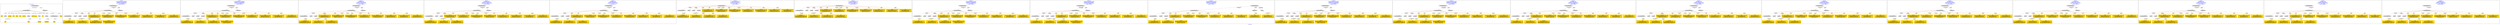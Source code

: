 digraph n0 {
fontcolor="blue"
remincross="true"
label="s05-met.json"
subgraph cluster_0 {
label="1-correct model"
n2[style="filled",color="white",fillcolor="lightgray",label="CulturalHeritageObject1"];
n3[shape="plaintext",style="filled",fillcolor="gold",label="Date"];
n4[style="filled",color="white",fillcolor="lightgray",label="Person1"];
n5[shape="plaintext",style="filled",fillcolor="gold",label="Description"];
n6[shape="plaintext",style="filled",fillcolor="gold",label="values"];
n7[shape="plaintext",style="filled",fillcolor="gold",label="Medium"];
n8[shape="plaintext",style="filled",fillcolor="gold",label="values"];
n9[shape="plaintext",style="filled",fillcolor="gold",label="Credit Line"];
n10[style="filled",color="white",fillcolor="lightgray",label="Concept1"];
n11[shape="plaintext",style="filled",fillcolor="gold",label="Accession Number"];
n12[style="filled",color="white",fillcolor="lightgray",label="Place1"];
n13[shape="plaintext",style="filled",fillcolor="gold",label="id"];
n14[style="filled",color="white",fillcolor="lightgray",label="Concept2"];
n15[style="filled",color="white",fillcolor="lightgray",label="CulturalHeritageObject2"];
n16[shape="plaintext",style="filled",fillcolor="gold",label="values"];
n17[shape="plaintext",style="filled",fillcolor="gold",label="Who"];
n18[shape="plaintext",style="filled",fillcolor="gold",label="Geography"];
n19[style="filled",color="white",fillcolor="lightgray",label="EuropeanaAggregation1"];
n20[style="filled",color="white",fillcolor="lightgray",label="WebResource1"];
n21[shape="plaintext",style="filled",fillcolor="gold",label="image"];
n22[shape="plaintext",style="filled",fillcolor="gold",label="values"];
n23[shape="plaintext",style="filled",fillcolor="gold",label="Classification"];
}
subgraph cluster_1 {
label="candidate 0\nlink coherence:0.9411764705882353\nnode coherence:0.9411764705882353\nconfidence:0.6483278906881047\nmapping score:0.6055923628496891\ncost:115.99998\n-precision:0.76-recall:0.62"
n25[style="filled",color="white",fillcolor="lightgray",label="CulturalHeritageObject1"];
n26[style="filled",color="white",fillcolor="lightgray",label="CulturalHeritageObject2"];
n27[style="filled",color="white",fillcolor="lightgray",label="Person1"];
n28[style="filled",color="white",fillcolor="lightgray",label="Concept1"];
n29[style="filled",color="white",fillcolor="lightgray",label="Document1"];
n30[style="filled",color="white",fillcolor="lightgray",label="EuropeanaAggregation1"];
n31[style="filled",color="white",fillcolor="lightgray",label="WebResource1"];
n32[shape="plaintext",style="filled",fillcolor="gold",label="values\n[CulturalHeritageObject,provenance,0.517]\n[Document,classLink,0.217]\n[CulturalHeritageObject,description,0.152]\n[CulturalHeritageObject,title,0.115]"];
n33[shape="plaintext",style="filled",fillcolor="gold",label="Description\n[CulturalHeritageObject,description,0.585]\n[CulturalHeritageObject,provenance,0.23]\n[Document,classLink,0.095]\n[CulturalHeritageObject,title,0.091]"];
n34[shape="plaintext",style="filled",fillcolor="gold",label="Classification\n[Concept,prefLabel,0.718]\n[CulturalHeritageObject,description,0.218]\n[CulturalHeritageObject,provenance,0.062]\n[CulturalHeritageObject,medium,0.001]"];
n35[shape="plaintext",style="filled",fillcolor="gold",label="Who\n[Person,nameOfThePerson,0.47]\n[Document,classLink,0.241]\n[WebResource,classLink,0.166]\n[CulturalHeritageObject,provenance,0.123]"];
n36[shape="plaintext",style="filled",fillcolor="gold",label="Medium\n[CulturalHeritageObject,medium,0.934]\n[CulturalHeritageObject,description,0.056]\n[CulturalHeritageObject,extent,0.01]\n[Concept,prefLabel,0.0]"];
n37[shape="plaintext",style="filled",fillcolor="gold",label="values\n[CulturalHeritageObject,medium,0.644]\n[Concept,prefLabel,0.194]\n[CulturalHeritageObject,description,0.148]\n[CulturalHeritageObject,provenance,0.014]"];
n38[shape="plaintext",style="filled",fillcolor="gold",label="Credit Line\n[CulturalHeritageObject,provenance,0.881]\n[Document,classLink,0.047]\n[Person,nameOfThePerson,0.044]\n[CulturalHeritageObject,title,0.028]"];
n39[shape="plaintext",style="filled",fillcolor="gold",label="image\n[WebResource,classLink,0.583]\n[Document,classLink,0.402]\n[Person,nameOfThePerson,0.008]\n[CulturalHeritageObject,provenance,0.007]"];
n40[shape="plaintext",style="filled",fillcolor="gold",label="values\n[CulturalHeritageObject,extent,0.938]\n[Person,nameOfThePerson,0.05]\n[WebResource,classLink,0.006]\n[CulturalHeritageObject,description,0.006]"];
n41[shape="plaintext",style="filled",fillcolor="gold",label="Geography\n[CulturalHeritageObject,description,0.384]\n[CulturalHeritageObject,provenance,0.287]\n[Document,classLink,0.234]\n[WebResource,classLink,0.095]"];
n42[shape="plaintext",style="filled",fillcolor="gold",label="Date\n[CulturalHeritageObject,created,0.628]\n[Person,dateOfBirth,0.285]\n[Person,dateOfDeath,0.06]\n[CulturalHeritageObject,provenance,0.027]"];
}
subgraph cluster_2 {
label="candidate 1\nlink coherence:0.9411764705882353\nnode coherence:0.9411764705882353\nconfidence:0.5619384866158662\nmapping score:0.5767958948256096\ncost:115.99998\n-precision:0.82-recall:0.67"
n44[style="filled",color="white",fillcolor="lightgray",label="CulturalHeritageObject1"];
n45[style="filled",color="white",fillcolor="lightgray",label="CulturalHeritageObject2"];
n46[style="filled",color="white",fillcolor="lightgray",label="Person1"];
n47[style="filled",color="white",fillcolor="lightgray",label="Concept1"];
n48[style="filled",color="white",fillcolor="lightgray",label="Document1"];
n49[style="filled",color="white",fillcolor="lightgray",label="EuropeanaAggregation1"];
n50[style="filled",color="white",fillcolor="lightgray",label="WebResource1"];
n51[shape="plaintext",style="filled",fillcolor="gold",label="values\n[CulturalHeritageObject,provenance,0.517]\n[Document,classLink,0.217]\n[CulturalHeritageObject,description,0.152]\n[CulturalHeritageObject,title,0.115]"];
n52[shape="plaintext",style="filled",fillcolor="gold",label="Description\n[CulturalHeritageObject,description,0.585]\n[CulturalHeritageObject,provenance,0.23]\n[Document,classLink,0.095]\n[CulturalHeritageObject,title,0.091]"];
n53[shape="plaintext",style="filled",fillcolor="gold",label="values\n[CulturalHeritageObject,medium,0.644]\n[Concept,prefLabel,0.194]\n[CulturalHeritageObject,description,0.148]\n[CulturalHeritageObject,provenance,0.014]"];
n54[shape="plaintext",style="filled",fillcolor="gold",label="Who\n[Person,nameOfThePerson,0.47]\n[Document,classLink,0.241]\n[WebResource,classLink,0.166]\n[CulturalHeritageObject,provenance,0.123]"];
n55[shape="plaintext",style="filled",fillcolor="gold",label="Medium\n[CulturalHeritageObject,medium,0.934]\n[CulturalHeritageObject,description,0.056]\n[CulturalHeritageObject,extent,0.01]\n[Concept,prefLabel,0.0]"];
n56[shape="plaintext",style="filled",fillcolor="gold",label="Classification\n[Concept,prefLabel,0.718]\n[CulturalHeritageObject,description,0.218]\n[CulturalHeritageObject,provenance,0.062]\n[CulturalHeritageObject,medium,0.001]"];
n57[shape="plaintext",style="filled",fillcolor="gold",label="Credit Line\n[CulturalHeritageObject,provenance,0.881]\n[Document,classLink,0.047]\n[Person,nameOfThePerson,0.044]\n[CulturalHeritageObject,title,0.028]"];
n58[shape="plaintext",style="filled",fillcolor="gold",label="image\n[WebResource,classLink,0.583]\n[Document,classLink,0.402]\n[Person,nameOfThePerson,0.008]\n[CulturalHeritageObject,provenance,0.007]"];
n59[shape="plaintext",style="filled",fillcolor="gold",label="values\n[CulturalHeritageObject,extent,0.938]\n[Person,nameOfThePerson,0.05]\n[WebResource,classLink,0.006]\n[CulturalHeritageObject,description,0.006]"];
n60[shape="plaintext",style="filled",fillcolor="gold",label="Geography\n[CulturalHeritageObject,description,0.384]\n[CulturalHeritageObject,provenance,0.287]\n[Document,classLink,0.234]\n[WebResource,classLink,0.095]"];
n61[shape="plaintext",style="filled",fillcolor="gold",label="Date\n[CulturalHeritageObject,created,0.628]\n[Person,dateOfBirth,0.285]\n[Person,dateOfDeath,0.06]\n[CulturalHeritageObject,provenance,0.027]"];
}
subgraph cluster_3 {
label="candidate 10\nlink coherence:0.9375\nnode coherence:0.9375\nconfidence:0.5109962064038055\nmapping score:0.5737411597103594\ncost:114.99998\n-precision:0.81-recall:0.62"
n63[style="filled",color="white",fillcolor="lightgray",label="CulturalHeritageObject1"];
n64[style="filled",color="white",fillcolor="lightgray",label="CulturalHeritageObject2"];
n65[style="filled",color="white",fillcolor="lightgray",label="Person1"];
n66[style="filled",color="white",fillcolor="lightgray",label="Concept1"];
n67[style="filled",color="white",fillcolor="lightgray",label="EuropeanaAggregation1"];
n68[style="filled",color="white",fillcolor="lightgray",label="WebResource1"];
n69[shape="plaintext",style="filled",fillcolor="gold",label="values\n[CulturalHeritageObject,provenance,0.517]\n[Document,classLink,0.217]\n[CulturalHeritageObject,description,0.152]\n[CulturalHeritageObject,title,0.115]"];
n70[shape="plaintext",style="filled",fillcolor="gold",label="Geography\n[CulturalHeritageObject,description,0.384]\n[CulturalHeritageObject,provenance,0.287]\n[Document,classLink,0.234]\n[WebResource,classLink,0.095]"];
n71[shape="plaintext",style="filled",fillcolor="gold",label="values\n[CulturalHeritageObject,medium,0.644]\n[Concept,prefLabel,0.194]\n[CulturalHeritageObject,description,0.148]\n[CulturalHeritageObject,provenance,0.014]"];
n72[shape="plaintext",style="filled",fillcolor="gold",label="Classification\n[Concept,prefLabel,0.718]\n[CulturalHeritageObject,description,0.218]\n[CulturalHeritageObject,provenance,0.062]\n[CulturalHeritageObject,medium,0.001]"];
n73[shape="plaintext",style="filled",fillcolor="gold",label="Who\n[Person,nameOfThePerson,0.47]\n[Document,classLink,0.241]\n[WebResource,classLink,0.166]\n[CulturalHeritageObject,provenance,0.123]"];
n74[shape="plaintext",style="filled",fillcolor="gold",label="Medium\n[CulturalHeritageObject,medium,0.934]\n[CulturalHeritageObject,description,0.056]\n[CulturalHeritageObject,extent,0.01]\n[Concept,prefLabel,0.0]"];
n75[shape="plaintext",style="filled",fillcolor="gold",label="Credit Line\n[CulturalHeritageObject,provenance,0.881]\n[Document,classLink,0.047]\n[Person,nameOfThePerson,0.044]\n[CulturalHeritageObject,title,0.028]"];
n76[shape="plaintext",style="filled",fillcolor="gold",label="image\n[WebResource,classLink,0.583]\n[Document,classLink,0.402]\n[Person,nameOfThePerson,0.008]\n[CulturalHeritageObject,provenance,0.007]"];
n77[shape="plaintext",style="filled",fillcolor="gold",label="Description\n[CulturalHeritageObject,description,0.585]\n[CulturalHeritageObject,provenance,0.23]\n[Document,classLink,0.095]\n[CulturalHeritageObject,title,0.091]"];
n78[shape="plaintext",style="filled",fillcolor="gold",label="values\n[CulturalHeritageObject,extent,0.938]\n[Person,nameOfThePerson,0.05]\n[WebResource,classLink,0.006]\n[CulturalHeritageObject,description,0.006]"];
n79[shape="plaintext",style="filled",fillcolor="gold",label="Date\n[CulturalHeritageObject,created,0.628]\n[Person,dateOfBirth,0.285]\n[Person,dateOfDeath,0.06]\n[CulturalHeritageObject,provenance,0.027]"];
}
subgraph cluster_4 {
label="candidate 11\nlink coherence:0.9375\nnode coherence:0.9375\nconfidence:0.5104482843126529\nmapping score:0.5735585190133085\ncost:114.99998\n-precision:0.81-recall:0.62"
n81[style="filled",color="white",fillcolor="lightgray",label="CulturalHeritageObject1"];
n82[style="filled",color="white",fillcolor="lightgray",label="CulturalHeritageObject2"];
n83[style="filled",color="white",fillcolor="lightgray",label="Person1"];
n84[style="filled",color="white",fillcolor="lightgray",label="Concept1"];
n85[style="filled",color="white",fillcolor="lightgray",label="EuropeanaAggregation1"];
n86[style="filled",color="white",fillcolor="lightgray",label="WebResource1"];
n87[shape="plaintext",style="filled",fillcolor="gold",label="Description\n[CulturalHeritageObject,description,0.585]\n[CulturalHeritageObject,provenance,0.23]\n[Document,classLink,0.095]\n[CulturalHeritageObject,title,0.091]"];
n88[shape="plaintext",style="filled",fillcolor="gold",label="Credit Line\n[CulturalHeritageObject,provenance,0.881]\n[Document,classLink,0.047]\n[Person,nameOfThePerson,0.044]\n[CulturalHeritageObject,title,0.028]"];
n89[shape="plaintext",style="filled",fillcolor="gold",label="values\n[CulturalHeritageObject,medium,0.644]\n[Concept,prefLabel,0.194]\n[CulturalHeritageObject,description,0.148]\n[CulturalHeritageObject,provenance,0.014]"];
n90[shape="plaintext",style="filled",fillcolor="gold",label="Classification\n[Concept,prefLabel,0.718]\n[CulturalHeritageObject,description,0.218]\n[CulturalHeritageObject,provenance,0.062]\n[CulturalHeritageObject,medium,0.001]"];
n91[shape="plaintext",style="filled",fillcolor="gold",label="Who\n[Person,nameOfThePerson,0.47]\n[Document,classLink,0.241]\n[WebResource,classLink,0.166]\n[CulturalHeritageObject,provenance,0.123]"];
n92[shape="plaintext",style="filled",fillcolor="gold",label="Medium\n[CulturalHeritageObject,medium,0.934]\n[CulturalHeritageObject,description,0.056]\n[CulturalHeritageObject,extent,0.01]\n[Concept,prefLabel,0.0]"];
n93[shape="plaintext",style="filled",fillcolor="gold",label="Geography\n[CulturalHeritageObject,description,0.384]\n[CulturalHeritageObject,provenance,0.287]\n[Document,classLink,0.234]\n[WebResource,classLink,0.095]"];
n94[shape="plaintext",style="filled",fillcolor="gold",label="image\n[WebResource,classLink,0.583]\n[Document,classLink,0.402]\n[Person,nameOfThePerson,0.008]\n[CulturalHeritageObject,provenance,0.007]"];
n95[shape="plaintext",style="filled",fillcolor="gold",label="values\n[CulturalHeritageObject,provenance,0.517]\n[Document,classLink,0.217]\n[CulturalHeritageObject,description,0.152]\n[CulturalHeritageObject,title,0.115]"];
n96[shape="plaintext",style="filled",fillcolor="gold",label="values\n[CulturalHeritageObject,extent,0.938]\n[Person,nameOfThePerson,0.05]\n[WebResource,classLink,0.006]\n[CulturalHeritageObject,description,0.006]"];
n97[shape="plaintext",style="filled",fillcolor="gold",label="Date\n[CulturalHeritageObject,created,0.628]\n[Person,dateOfBirth,0.285]\n[Person,dateOfDeath,0.06]\n[CulturalHeritageObject,provenance,0.027]"];
}
subgraph cluster_5 {
label="candidate 12\nlink coherence:0.9375\nnode coherence:0.9375\nconfidence:0.5098976009416071\nmapping score:0.5733749578896267\ncost:115.0\n-precision:0.69-recall:0.52"
n99[style="filled",color="white",fillcolor="lightgray",label="CulturalHeritageObject1"];
n100[style="filled",color="white",fillcolor="lightgray",label="CulturalHeritageObject2"];
n101[style="filled",color="white",fillcolor="lightgray",label="Concept1"];
n102[style="filled",color="white",fillcolor="lightgray",label="Document1"];
n103[style="filled",color="white",fillcolor="lightgray",label="EuropeanaAggregation1"];
n104[style="filled",color="white",fillcolor="lightgray",label="WebResource1"];
n105[shape="plaintext",style="filled",fillcolor="gold",label="values\n[CulturalHeritageObject,provenance,0.517]\n[Document,classLink,0.217]\n[CulturalHeritageObject,description,0.152]\n[CulturalHeritageObject,title,0.115]"];
n106[shape="plaintext",style="filled",fillcolor="gold",label="Geography\n[CulturalHeritageObject,description,0.384]\n[CulturalHeritageObject,provenance,0.287]\n[Document,classLink,0.234]\n[WebResource,classLink,0.095]"];
n107[shape="plaintext",style="filled",fillcolor="gold",label="values\n[CulturalHeritageObject,medium,0.644]\n[Concept,prefLabel,0.194]\n[CulturalHeritageObject,description,0.148]\n[CulturalHeritageObject,provenance,0.014]"];
n108[shape="plaintext",style="filled",fillcolor="gold",label="Medium\n[CulturalHeritageObject,medium,0.934]\n[CulturalHeritageObject,description,0.056]\n[CulturalHeritageObject,extent,0.01]\n[Concept,prefLabel,0.0]"];
n109[shape="plaintext",style="filled",fillcolor="gold",label="Classification\n[Concept,prefLabel,0.718]\n[CulturalHeritageObject,description,0.218]\n[CulturalHeritageObject,provenance,0.062]\n[CulturalHeritageObject,medium,0.001]"];
n110[shape="plaintext",style="filled",fillcolor="gold",label="Credit Line\n[CulturalHeritageObject,provenance,0.881]\n[Document,classLink,0.047]\n[Person,nameOfThePerson,0.044]\n[CulturalHeritageObject,title,0.028]"];
n111[shape="plaintext",style="filled",fillcolor="gold",label="image\n[WebResource,classLink,0.583]\n[Document,classLink,0.402]\n[Person,nameOfThePerson,0.008]\n[CulturalHeritageObject,provenance,0.007]"];
n112[shape="plaintext",style="filled",fillcolor="gold",label="Description\n[CulturalHeritageObject,description,0.585]\n[CulturalHeritageObject,provenance,0.23]\n[Document,classLink,0.095]\n[CulturalHeritageObject,title,0.091]"];
n113[shape="plaintext",style="filled",fillcolor="gold",label="Who\n[Person,nameOfThePerson,0.47]\n[Document,classLink,0.241]\n[WebResource,classLink,0.166]\n[CulturalHeritageObject,provenance,0.123]"];
n114[shape="plaintext",style="filled",fillcolor="gold",label="values\n[CulturalHeritageObject,extent,0.938]\n[Person,nameOfThePerson,0.05]\n[WebResource,classLink,0.006]\n[CulturalHeritageObject,description,0.006]"];
n115[shape="plaintext",style="filled",fillcolor="gold",label="Date\n[CulturalHeritageObject,created,0.628]\n[Person,dateOfBirth,0.285]\n[Person,dateOfDeath,0.06]\n[CulturalHeritageObject,provenance,0.027]"];
}
subgraph cluster_6 {
label="candidate 13\nlink coherence:0.9333333333333333\nnode coherence:0.9375\nconfidence:0.5142816206048667\nmapping score:0.5748362977773798\ncost:113.99998\n-precision:0.67-recall:0.48"
n117[style="filled",color="white",fillcolor="lightgray",label="CulturalHeritageObject1"];
n118[style="filled",color="white",fillcolor="lightgray",label="CulturalHeritageObject2"];
n119[style="filled",color="white",fillcolor="lightgray",label="Person1"];
n120[style="filled",color="white",fillcolor="lightgray",label="Concept1"];
n121[style="filled",color="white",fillcolor="lightgray",label="Document1"];
n122[shape="plaintext",style="filled",fillcolor="gold",label="values\n[CulturalHeritageObject,provenance,0.517]\n[Document,classLink,0.217]\n[CulturalHeritageObject,description,0.152]\n[CulturalHeritageObject,title,0.115]"];
n123[shape="plaintext",style="filled",fillcolor="gold",label="Geography\n[CulturalHeritageObject,description,0.384]\n[CulturalHeritageObject,provenance,0.287]\n[Document,classLink,0.234]\n[WebResource,classLink,0.095]"];
n124[shape="plaintext",style="filled",fillcolor="gold",label="values\n[CulturalHeritageObject,medium,0.644]\n[Concept,prefLabel,0.194]\n[CulturalHeritageObject,description,0.148]\n[CulturalHeritageObject,provenance,0.014]"];
n125[shape="plaintext",style="filled",fillcolor="gold",label="Who\n[Person,nameOfThePerson,0.47]\n[Document,classLink,0.241]\n[WebResource,classLink,0.166]\n[CulturalHeritageObject,provenance,0.123]"];
n126[shape="plaintext",style="filled",fillcolor="gold",label="Medium\n[CulturalHeritageObject,medium,0.934]\n[CulturalHeritageObject,description,0.056]\n[CulturalHeritageObject,extent,0.01]\n[Concept,prefLabel,0.0]"];
n127[shape="plaintext",style="filled",fillcolor="gold",label="Classification\n[Concept,prefLabel,0.718]\n[CulturalHeritageObject,description,0.218]\n[CulturalHeritageObject,provenance,0.062]\n[CulturalHeritageObject,medium,0.001]"];
n128[shape="plaintext",style="filled",fillcolor="gold",label="Credit Line\n[CulturalHeritageObject,provenance,0.881]\n[Document,classLink,0.047]\n[Person,nameOfThePerson,0.044]\n[CulturalHeritageObject,title,0.028]"];
n129[shape="plaintext",style="filled",fillcolor="gold",label="Description\n[CulturalHeritageObject,description,0.585]\n[CulturalHeritageObject,provenance,0.23]\n[Document,classLink,0.095]\n[CulturalHeritageObject,title,0.091]"];
n130[shape="plaintext",style="filled",fillcolor="gold",label="image\n[WebResource,classLink,0.583]\n[Document,classLink,0.402]\n[Person,nameOfThePerson,0.008]\n[CulturalHeritageObject,provenance,0.007]"];
n131[shape="plaintext",style="filled",fillcolor="gold",label="values\n[CulturalHeritageObject,extent,0.938]\n[Person,nameOfThePerson,0.05]\n[WebResource,classLink,0.006]\n[CulturalHeritageObject,description,0.006]"];
n132[shape="plaintext",style="filled",fillcolor="gold",label="Date\n[CulturalHeritageObject,created,0.628]\n[Person,dateOfBirth,0.285]\n[Person,dateOfDeath,0.06]\n[CulturalHeritageObject,provenance,0.027]"];
}
subgraph cluster_7 {
label="candidate 14\nlink coherence:0.9333333333333333\nnode coherence:0.9375\nconfidence:0.5137336985137142\nmapping score:0.574653657080329\ncost:113.99998\n-precision:0.67-recall:0.48"
n134[style="filled",color="white",fillcolor="lightgray",label="CulturalHeritageObject1"];
n135[style="filled",color="white",fillcolor="lightgray",label="CulturalHeritageObject2"];
n136[style="filled",color="white",fillcolor="lightgray",label="Person1"];
n137[style="filled",color="white",fillcolor="lightgray",label="Concept1"];
n138[style="filled",color="white",fillcolor="lightgray",label="Document1"];
n139[shape="plaintext",style="filled",fillcolor="gold",label="Description\n[CulturalHeritageObject,description,0.585]\n[CulturalHeritageObject,provenance,0.23]\n[Document,classLink,0.095]\n[CulturalHeritageObject,title,0.091]"];
n140[shape="plaintext",style="filled",fillcolor="gold",label="Credit Line\n[CulturalHeritageObject,provenance,0.881]\n[Document,classLink,0.047]\n[Person,nameOfThePerson,0.044]\n[CulturalHeritageObject,title,0.028]"];
n141[shape="plaintext",style="filled",fillcolor="gold",label="values\n[CulturalHeritageObject,medium,0.644]\n[Concept,prefLabel,0.194]\n[CulturalHeritageObject,description,0.148]\n[CulturalHeritageObject,provenance,0.014]"];
n142[shape="plaintext",style="filled",fillcolor="gold",label="Who\n[Person,nameOfThePerson,0.47]\n[Document,classLink,0.241]\n[WebResource,classLink,0.166]\n[CulturalHeritageObject,provenance,0.123]"];
n143[shape="plaintext",style="filled",fillcolor="gold",label="Medium\n[CulturalHeritageObject,medium,0.934]\n[CulturalHeritageObject,description,0.056]\n[CulturalHeritageObject,extent,0.01]\n[Concept,prefLabel,0.0]"];
n144[shape="plaintext",style="filled",fillcolor="gold",label="Classification\n[Concept,prefLabel,0.718]\n[CulturalHeritageObject,description,0.218]\n[CulturalHeritageObject,provenance,0.062]\n[CulturalHeritageObject,medium,0.001]"];
n145[shape="plaintext",style="filled",fillcolor="gold",label="Geography\n[CulturalHeritageObject,description,0.384]\n[CulturalHeritageObject,provenance,0.287]\n[Document,classLink,0.234]\n[WebResource,classLink,0.095]"];
n146[shape="plaintext",style="filled",fillcolor="gold",label="values\n[CulturalHeritageObject,provenance,0.517]\n[Document,classLink,0.217]\n[CulturalHeritageObject,description,0.152]\n[CulturalHeritageObject,title,0.115]"];
n147[shape="plaintext",style="filled",fillcolor="gold",label="image\n[WebResource,classLink,0.583]\n[Document,classLink,0.402]\n[Person,nameOfThePerson,0.008]\n[CulturalHeritageObject,provenance,0.007]"];
n148[shape="plaintext",style="filled",fillcolor="gold",label="values\n[CulturalHeritageObject,extent,0.938]\n[Person,nameOfThePerson,0.05]\n[WebResource,classLink,0.006]\n[CulturalHeritageObject,description,0.006]"];
n149[shape="plaintext",style="filled",fillcolor="gold",label="Date\n[CulturalHeritageObject,created,0.628]\n[Person,dateOfBirth,0.285]\n[Person,dateOfDeath,0.06]\n[CulturalHeritageObject,provenance,0.027]"];
}
subgraph cluster_8 {
label="candidate 15\nlink coherence:0.8823529411764706\nnode coherence:0.9411764705882353\nconfidence:0.6483278906881047\nmapping score:0.6055923628496891\ncost:115.99998\n-precision:0.71-recall:0.57"
n151[style="filled",color="white",fillcolor="lightgray",label="CulturalHeritageObject1"];
n152[style="filled",color="white",fillcolor="lightgray",label="CulturalHeritageObject2"];
n153[style="filled",color="white",fillcolor="lightgray",label="Person1"];
n154[style="filled",color="white",fillcolor="lightgray",label="Concept1"];
n155[style="filled",color="white",fillcolor="lightgray",label="Document1"];
n156[style="filled",color="white",fillcolor="lightgray",label="EuropeanaAggregation1"];
n157[style="filled",color="white",fillcolor="lightgray",label="WebResource1"];
n158[shape="plaintext",style="filled",fillcolor="gold",label="values\n[CulturalHeritageObject,provenance,0.517]\n[Document,classLink,0.217]\n[CulturalHeritageObject,description,0.152]\n[CulturalHeritageObject,title,0.115]"];
n159[shape="plaintext",style="filled",fillcolor="gold",label="Description\n[CulturalHeritageObject,description,0.585]\n[CulturalHeritageObject,provenance,0.23]\n[Document,classLink,0.095]\n[CulturalHeritageObject,title,0.091]"];
n160[shape="plaintext",style="filled",fillcolor="gold",label="Classification\n[Concept,prefLabel,0.718]\n[CulturalHeritageObject,description,0.218]\n[CulturalHeritageObject,provenance,0.062]\n[CulturalHeritageObject,medium,0.001]"];
n161[shape="plaintext",style="filled",fillcolor="gold",label="Who\n[Person,nameOfThePerson,0.47]\n[Document,classLink,0.241]\n[WebResource,classLink,0.166]\n[CulturalHeritageObject,provenance,0.123]"];
n162[shape="plaintext",style="filled",fillcolor="gold",label="Medium\n[CulturalHeritageObject,medium,0.934]\n[CulturalHeritageObject,description,0.056]\n[CulturalHeritageObject,extent,0.01]\n[Concept,prefLabel,0.0]"];
n163[shape="plaintext",style="filled",fillcolor="gold",label="values\n[CulturalHeritageObject,medium,0.644]\n[Concept,prefLabel,0.194]\n[CulturalHeritageObject,description,0.148]\n[CulturalHeritageObject,provenance,0.014]"];
n164[shape="plaintext",style="filled",fillcolor="gold",label="Credit Line\n[CulturalHeritageObject,provenance,0.881]\n[Document,classLink,0.047]\n[Person,nameOfThePerson,0.044]\n[CulturalHeritageObject,title,0.028]"];
n165[shape="plaintext",style="filled",fillcolor="gold",label="image\n[WebResource,classLink,0.583]\n[Document,classLink,0.402]\n[Person,nameOfThePerson,0.008]\n[CulturalHeritageObject,provenance,0.007]"];
n166[shape="plaintext",style="filled",fillcolor="gold",label="values\n[CulturalHeritageObject,extent,0.938]\n[Person,nameOfThePerson,0.05]\n[WebResource,classLink,0.006]\n[CulturalHeritageObject,description,0.006]"];
n167[shape="plaintext",style="filled",fillcolor="gold",label="Geography\n[CulturalHeritageObject,description,0.384]\n[CulturalHeritageObject,provenance,0.287]\n[Document,classLink,0.234]\n[WebResource,classLink,0.095]"];
n168[shape="plaintext",style="filled",fillcolor="gold",label="Date\n[CulturalHeritageObject,created,0.628]\n[Person,dateOfBirth,0.285]\n[Person,dateOfDeath,0.06]\n[CulturalHeritageObject,provenance,0.027]"];
}
subgraph cluster_9 {
label="candidate 16\nlink coherence:0.8823529411764706\nnode coherence:0.9411764705882353\nconfidence:0.6483278906881047\nmapping score:0.6055923628496891\ncost:215.009982\n-precision:0.71-recall:0.57"
n170[style="filled",color="white",fillcolor="lightgray",label="CulturalHeritageObject1"];
n171[style="filled",color="white",fillcolor="lightgray",label="CulturalHeritageObject2"];
n172[style="filled",color="white",fillcolor="lightgray",label="Person1"];
n173[style="filled",color="white",fillcolor="lightgray",label="Concept1"];
n174[style="filled",color="white",fillcolor="lightgray",label="Document1"];
n175[style="filled",color="white",fillcolor="lightgray",label="EuropeanaAggregation1"];
n176[style="filled",color="white",fillcolor="lightgray",label="WebResource1"];
n177[shape="plaintext",style="filled",fillcolor="gold",label="values\n[CulturalHeritageObject,provenance,0.517]\n[Document,classLink,0.217]\n[CulturalHeritageObject,description,0.152]\n[CulturalHeritageObject,title,0.115]"];
n178[shape="plaintext",style="filled",fillcolor="gold",label="Description\n[CulturalHeritageObject,description,0.585]\n[CulturalHeritageObject,provenance,0.23]\n[Document,classLink,0.095]\n[CulturalHeritageObject,title,0.091]"];
n179[shape="plaintext",style="filled",fillcolor="gold",label="Classification\n[Concept,prefLabel,0.718]\n[CulturalHeritageObject,description,0.218]\n[CulturalHeritageObject,provenance,0.062]\n[CulturalHeritageObject,medium,0.001]"];
n180[shape="plaintext",style="filled",fillcolor="gold",label="Who\n[Person,nameOfThePerson,0.47]\n[Document,classLink,0.241]\n[WebResource,classLink,0.166]\n[CulturalHeritageObject,provenance,0.123]"];
n181[shape="plaintext",style="filled",fillcolor="gold",label="Medium\n[CulturalHeritageObject,medium,0.934]\n[CulturalHeritageObject,description,0.056]\n[CulturalHeritageObject,extent,0.01]\n[Concept,prefLabel,0.0]"];
n182[shape="plaintext",style="filled",fillcolor="gold",label="values\n[CulturalHeritageObject,medium,0.644]\n[Concept,prefLabel,0.194]\n[CulturalHeritageObject,description,0.148]\n[CulturalHeritageObject,provenance,0.014]"];
n183[shape="plaintext",style="filled",fillcolor="gold",label="Credit Line\n[CulturalHeritageObject,provenance,0.881]\n[Document,classLink,0.047]\n[Person,nameOfThePerson,0.044]\n[CulturalHeritageObject,title,0.028]"];
n184[shape="plaintext",style="filled",fillcolor="gold",label="image\n[WebResource,classLink,0.583]\n[Document,classLink,0.402]\n[Person,nameOfThePerson,0.008]\n[CulturalHeritageObject,provenance,0.007]"];
n185[shape="plaintext",style="filled",fillcolor="gold",label="values\n[CulturalHeritageObject,extent,0.938]\n[Person,nameOfThePerson,0.05]\n[WebResource,classLink,0.006]\n[CulturalHeritageObject,description,0.006]"];
n186[shape="plaintext",style="filled",fillcolor="gold",label="Geography\n[CulturalHeritageObject,description,0.384]\n[CulturalHeritageObject,provenance,0.287]\n[Document,classLink,0.234]\n[WebResource,classLink,0.095]"];
n187[shape="plaintext",style="filled",fillcolor="gold",label="Date\n[CulturalHeritageObject,created,0.628]\n[Person,dateOfBirth,0.285]\n[Person,dateOfDeath,0.06]\n[CulturalHeritageObject,provenance,0.027]"];
}
subgraph cluster_10 {
label="candidate 17\nlink coherence:0.8823529411764706\nnode coherence:0.9411764705882353\nconfidence:0.6483278906881047\nmapping score:0.6055923628496891\ncost:215.010002\n-precision:0.71-recall:0.57"
n189[style="filled",color="white",fillcolor="lightgray",label="CulturalHeritageObject1"];
n190[style="filled",color="white",fillcolor="lightgray",label="CulturalHeritageObject2"];
n191[style="filled",color="white",fillcolor="lightgray",label="Concept1"];
n192[style="filled",color="white",fillcolor="lightgray",label="Document1"];
n193[style="filled",color="white",fillcolor="lightgray",label="EuropeanaAggregation1"];
n194[style="filled",color="white",fillcolor="lightgray",label="WebResource1"];
n195[style="filled",color="white",fillcolor="lightgray",label="Person1"];
n196[shape="plaintext",style="filled",fillcolor="gold",label="values\n[CulturalHeritageObject,provenance,0.517]\n[Document,classLink,0.217]\n[CulturalHeritageObject,description,0.152]\n[CulturalHeritageObject,title,0.115]"];
n197[shape="plaintext",style="filled",fillcolor="gold",label="Description\n[CulturalHeritageObject,description,0.585]\n[CulturalHeritageObject,provenance,0.23]\n[Document,classLink,0.095]\n[CulturalHeritageObject,title,0.091]"];
n198[shape="plaintext",style="filled",fillcolor="gold",label="Classification\n[Concept,prefLabel,0.718]\n[CulturalHeritageObject,description,0.218]\n[CulturalHeritageObject,provenance,0.062]\n[CulturalHeritageObject,medium,0.001]"];
n199[shape="plaintext",style="filled",fillcolor="gold",label="Who\n[Person,nameOfThePerson,0.47]\n[Document,classLink,0.241]\n[WebResource,classLink,0.166]\n[CulturalHeritageObject,provenance,0.123]"];
n200[shape="plaintext",style="filled",fillcolor="gold",label="Medium\n[CulturalHeritageObject,medium,0.934]\n[CulturalHeritageObject,description,0.056]\n[CulturalHeritageObject,extent,0.01]\n[Concept,prefLabel,0.0]"];
n201[shape="plaintext",style="filled",fillcolor="gold",label="values\n[CulturalHeritageObject,medium,0.644]\n[Concept,prefLabel,0.194]\n[CulturalHeritageObject,description,0.148]\n[CulturalHeritageObject,provenance,0.014]"];
n202[shape="plaintext",style="filled",fillcolor="gold",label="Credit Line\n[CulturalHeritageObject,provenance,0.881]\n[Document,classLink,0.047]\n[Person,nameOfThePerson,0.044]\n[CulturalHeritageObject,title,0.028]"];
n203[shape="plaintext",style="filled",fillcolor="gold",label="image\n[WebResource,classLink,0.583]\n[Document,classLink,0.402]\n[Person,nameOfThePerson,0.008]\n[CulturalHeritageObject,provenance,0.007]"];
n204[shape="plaintext",style="filled",fillcolor="gold",label="values\n[CulturalHeritageObject,extent,0.938]\n[Person,nameOfThePerson,0.05]\n[WebResource,classLink,0.006]\n[CulturalHeritageObject,description,0.006]"];
n205[shape="plaintext",style="filled",fillcolor="gold",label="Geography\n[CulturalHeritageObject,description,0.384]\n[CulturalHeritageObject,provenance,0.287]\n[Document,classLink,0.234]\n[WebResource,classLink,0.095]"];
n206[shape="plaintext",style="filled",fillcolor="gold",label="Date\n[CulturalHeritageObject,created,0.628]\n[Person,dateOfBirth,0.285]\n[Person,dateOfDeath,0.06]\n[CulturalHeritageObject,provenance,0.027]"];
}
subgraph cluster_11 {
label="candidate 18\nlink coherence:0.8823529411764706\nnode coherence:0.9411764705882353\nconfidence:0.5619384866158662\nmapping score:0.5767958948256096\ncost:115.99998\n-precision:0.76-recall:0.62"
n208[style="filled",color="white",fillcolor="lightgray",label="CulturalHeritageObject1"];
n209[style="filled",color="white",fillcolor="lightgray",label="CulturalHeritageObject2"];
n210[style="filled",color="white",fillcolor="lightgray",label="Person1"];
n211[style="filled",color="white",fillcolor="lightgray",label="Concept1"];
n212[style="filled",color="white",fillcolor="lightgray",label="Document1"];
n213[style="filled",color="white",fillcolor="lightgray",label="EuropeanaAggregation1"];
n214[style="filled",color="white",fillcolor="lightgray",label="WebResource1"];
n215[shape="plaintext",style="filled",fillcolor="gold",label="values\n[CulturalHeritageObject,provenance,0.517]\n[Document,classLink,0.217]\n[CulturalHeritageObject,description,0.152]\n[CulturalHeritageObject,title,0.115]"];
n216[shape="plaintext",style="filled",fillcolor="gold",label="Description\n[CulturalHeritageObject,description,0.585]\n[CulturalHeritageObject,provenance,0.23]\n[Document,classLink,0.095]\n[CulturalHeritageObject,title,0.091]"];
n217[shape="plaintext",style="filled",fillcolor="gold",label="values\n[CulturalHeritageObject,medium,0.644]\n[Concept,prefLabel,0.194]\n[CulturalHeritageObject,description,0.148]\n[CulturalHeritageObject,provenance,0.014]"];
n218[shape="plaintext",style="filled",fillcolor="gold",label="Who\n[Person,nameOfThePerson,0.47]\n[Document,classLink,0.241]\n[WebResource,classLink,0.166]\n[CulturalHeritageObject,provenance,0.123]"];
n219[shape="plaintext",style="filled",fillcolor="gold",label="Medium\n[CulturalHeritageObject,medium,0.934]\n[CulturalHeritageObject,description,0.056]\n[CulturalHeritageObject,extent,0.01]\n[Concept,prefLabel,0.0]"];
n220[shape="plaintext",style="filled",fillcolor="gold",label="Classification\n[Concept,prefLabel,0.718]\n[CulturalHeritageObject,description,0.218]\n[CulturalHeritageObject,provenance,0.062]\n[CulturalHeritageObject,medium,0.001]"];
n221[shape="plaintext",style="filled",fillcolor="gold",label="Credit Line\n[CulturalHeritageObject,provenance,0.881]\n[Document,classLink,0.047]\n[Person,nameOfThePerson,0.044]\n[CulturalHeritageObject,title,0.028]"];
n222[shape="plaintext",style="filled",fillcolor="gold",label="image\n[WebResource,classLink,0.583]\n[Document,classLink,0.402]\n[Person,nameOfThePerson,0.008]\n[CulturalHeritageObject,provenance,0.007]"];
n223[shape="plaintext",style="filled",fillcolor="gold",label="values\n[CulturalHeritageObject,extent,0.938]\n[Person,nameOfThePerson,0.05]\n[WebResource,classLink,0.006]\n[CulturalHeritageObject,description,0.006]"];
n224[shape="plaintext",style="filled",fillcolor="gold",label="Geography\n[CulturalHeritageObject,description,0.384]\n[CulturalHeritageObject,provenance,0.287]\n[Document,classLink,0.234]\n[WebResource,classLink,0.095]"];
n225[shape="plaintext",style="filled",fillcolor="gold",label="Date\n[CulturalHeritageObject,created,0.628]\n[Person,dateOfBirth,0.285]\n[Person,dateOfDeath,0.06]\n[CulturalHeritageObject,provenance,0.027]"];
}
subgraph cluster_12 {
label="candidate 19\nlink coherence:0.8823529411764706\nnode coherence:0.9411764705882353\nconfidence:0.5619384866158662\nmapping score:0.5767958948256096\ncost:215.009982\n-precision:0.76-recall:0.62"
n227[style="filled",color="white",fillcolor="lightgray",label="CulturalHeritageObject1"];
n228[style="filled",color="white",fillcolor="lightgray",label="CulturalHeritageObject2"];
n229[style="filled",color="white",fillcolor="lightgray",label="Person1"];
n230[style="filled",color="white",fillcolor="lightgray",label="Concept1"];
n231[style="filled",color="white",fillcolor="lightgray",label="Document1"];
n232[style="filled",color="white",fillcolor="lightgray",label="EuropeanaAggregation1"];
n233[style="filled",color="white",fillcolor="lightgray",label="WebResource1"];
n234[shape="plaintext",style="filled",fillcolor="gold",label="values\n[CulturalHeritageObject,provenance,0.517]\n[Document,classLink,0.217]\n[CulturalHeritageObject,description,0.152]\n[CulturalHeritageObject,title,0.115]"];
n235[shape="plaintext",style="filled",fillcolor="gold",label="Description\n[CulturalHeritageObject,description,0.585]\n[CulturalHeritageObject,provenance,0.23]\n[Document,classLink,0.095]\n[CulturalHeritageObject,title,0.091]"];
n236[shape="plaintext",style="filled",fillcolor="gold",label="values\n[CulturalHeritageObject,medium,0.644]\n[Concept,prefLabel,0.194]\n[CulturalHeritageObject,description,0.148]\n[CulturalHeritageObject,provenance,0.014]"];
n237[shape="plaintext",style="filled",fillcolor="gold",label="Who\n[Person,nameOfThePerson,0.47]\n[Document,classLink,0.241]\n[WebResource,classLink,0.166]\n[CulturalHeritageObject,provenance,0.123]"];
n238[shape="plaintext",style="filled",fillcolor="gold",label="Medium\n[CulturalHeritageObject,medium,0.934]\n[CulturalHeritageObject,description,0.056]\n[CulturalHeritageObject,extent,0.01]\n[Concept,prefLabel,0.0]"];
n239[shape="plaintext",style="filled",fillcolor="gold",label="Classification\n[Concept,prefLabel,0.718]\n[CulturalHeritageObject,description,0.218]\n[CulturalHeritageObject,provenance,0.062]\n[CulturalHeritageObject,medium,0.001]"];
n240[shape="plaintext",style="filled",fillcolor="gold",label="Credit Line\n[CulturalHeritageObject,provenance,0.881]\n[Document,classLink,0.047]\n[Person,nameOfThePerson,0.044]\n[CulturalHeritageObject,title,0.028]"];
n241[shape="plaintext",style="filled",fillcolor="gold",label="image\n[WebResource,classLink,0.583]\n[Document,classLink,0.402]\n[Person,nameOfThePerson,0.008]\n[CulturalHeritageObject,provenance,0.007]"];
n242[shape="plaintext",style="filled",fillcolor="gold",label="values\n[CulturalHeritageObject,extent,0.938]\n[Person,nameOfThePerson,0.05]\n[WebResource,classLink,0.006]\n[CulturalHeritageObject,description,0.006]"];
n243[shape="plaintext",style="filled",fillcolor="gold",label="Geography\n[CulturalHeritageObject,description,0.384]\n[CulturalHeritageObject,provenance,0.287]\n[Document,classLink,0.234]\n[WebResource,classLink,0.095]"];
n244[shape="plaintext",style="filled",fillcolor="gold",label="Date\n[CulturalHeritageObject,created,0.628]\n[Person,dateOfBirth,0.285]\n[Person,dateOfDeath,0.06]\n[CulturalHeritageObject,provenance,0.027]"];
}
subgraph cluster_13 {
label="candidate 2\nlink coherence:0.9375\nnode coherence:0.9375\nconfidence:0.6170923605628791\nmapping score:0.6091065444300506\ncost:114.99998\n-precision:0.75-recall:0.57"
n246[style="filled",color="white",fillcolor="lightgray",label="CulturalHeritageObject1"];
n247[style="filled",color="white",fillcolor="lightgray",label="CulturalHeritageObject2"];
n248[style="filled",color="white",fillcolor="lightgray",label="Person1"];
n249[style="filled",color="white",fillcolor="lightgray",label="Concept1"];
n250[style="filled",color="white",fillcolor="lightgray",label="EuropeanaAggregation1"];
n251[style="filled",color="white",fillcolor="lightgray",label="WebResource1"];
n252[shape="plaintext",style="filled",fillcolor="gold",label="values\n[CulturalHeritageObject,provenance,0.517]\n[Document,classLink,0.217]\n[CulturalHeritageObject,description,0.152]\n[CulturalHeritageObject,title,0.115]"];
n253[shape="plaintext",style="filled",fillcolor="gold",label="Geography\n[CulturalHeritageObject,description,0.384]\n[CulturalHeritageObject,provenance,0.287]\n[Document,classLink,0.234]\n[WebResource,classLink,0.095]"];
n254[shape="plaintext",style="filled",fillcolor="gold",label="Classification\n[Concept,prefLabel,0.718]\n[CulturalHeritageObject,description,0.218]\n[CulturalHeritageObject,provenance,0.062]\n[CulturalHeritageObject,medium,0.001]"];
n255[shape="plaintext",style="filled",fillcolor="gold",label="Who\n[Person,nameOfThePerson,0.47]\n[Document,classLink,0.241]\n[WebResource,classLink,0.166]\n[CulturalHeritageObject,provenance,0.123]"];
n256[shape="plaintext",style="filled",fillcolor="gold",label="Medium\n[CulturalHeritageObject,medium,0.934]\n[CulturalHeritageObject,description,0.056]\n[CulturalHeritageObject,extent,0.01]\n[Concept,prefLabel,0.0]"];
n257[shape="plaintext",style="filled",fillcolor="gold",label="values\n[CulturalHeritageObject,medium,0.644]\n[Concept,prefLabel,0.194]\n[CulturalHeritageObject,description,0.148]\n[CulturalHeritageObject,provenance,0.014]"];
n258[shape="plaintext",style="filled",fillcolor="gold",label="Credit Line\n[CulturalHeritageObject,provenance,0.881]\n[Document,classLink,0.047]\n[Person,nameOfThePerson,0.044]\n[CulturalHeritageObject,title,0.028]"];
n259[shape="plaintext",style="filled",fillcolor="gold",label="image\n[WebResource,classLink,0.583]\n[Document,classLink,0.402]\n[Person,nameOfThePerson,0.008]\n[CulturalHeritageObject,provenance,0.007]"];
n260[shape="plaintext",style="filled",fillcolor="gold",label="Description\n[CulturalHeritageObject,description,0.585]\n[CulturalHeritageObject,provenance,0.23]\n[Document,classLink,0.095]\n[CulturalHeritageObject,title,0.091]"];
n261[shape="plaintext",style="filled",fillcolor="gold",label="values\n[CulturalHeritageObject,extent,0.938]\n[Person,nameOfThePerson,0.05]\n[WebResource,classLink,0.006]\n[CulturalHeritageObject,description,0.006]"];
n262[shape="plaintext",style="filled",fillcolor="gold",label="Date\n[CulturalHeritageObject,created,0.628]\n[Person,dateOfBirth,0.285]\n[Person,dateOfDeath,0.06]\n[CulturalHeritageObject,provenance,0.027]"];
}
subgraph cluster_14 {
label="candidate 3\nlink coherence:0.9375\nnode coherence:0.9375\nconfidence:0.6165444384717266\nmapping score:0.6089239037329998\ncost:114.99998\n-precision:0.75-recall:0.57"
n264[style="filled",color="white",fillcolor="lightgray",label="CulturalHeritageObject1"];
n265[style="filled",color="white",fillcolor="lightgray",label="CulturalHeritageObject2"];
n266[style="filled",color="white",fillcolor="lightgray",label="Person1"];
n267[style="filled",color="white",fillcolor="lightgray",label="Concept1"];
n268[style="filled",color="white",fillcolor="lightgray",label="EuropeanaAggregation1"];
n269[style="filled",color="white",fillcolor="lightgray",label="WebResource1"];
n270[shape="plaintext",style="filled",fillcolor="gold",label="Description\n[CulturalHeritageObject,description,0.585]\n[CulturalHeritageObject,provenance,0.23]\n[Document,classLink,0.095]\n[CulturalHeritageObject,title,0.091]"];
n271[shape="plaintext",style="filled",fillcolor="gold",label="Credit Line\n[CulturalHeritageObject,provenance,0.881]\n[Document,classLink,0.047]\n[Person,nameOfThePerson,0.044]\n[CulturalHeritageObject,title,0.028]"];
n272[shape="plaintext",style="filled",fillcolor="gold",label="Classification\n[Concept,prefLabel,0.718]\n[CulturalHeritageObject,description,0.218]\n[CulturalHeritageObject,provenance,0.062]\n[CulturalHeritageObject,medium,0.001]"];
n273[shape="plaintext",style="filled",fillcolor="gold",label="Who\n[Person,nameOfThePerson,0.47]\n[Document,classLink,0.241]\n[WebResource,classLink,0.166]\n[CulturalHeritageObject,provenance,0.123]"];
n274[shape="plaintext",style="filled",fillcolor="gold",label="Medium\n[CulturalHeritageObject,medium,0.934]\n[CulturalHeritageObject,description,0.056]\n[CulturalHeritageObject,extent,0.01]\n[Concept,prefLabel,0.0]"];
n275[shape="plaintext",style="filled",fillcolor="gold",label="values\n[CulturalHeritageObject,medium,0.644]\n[Concept,prefLabel,0.194]\n[CulturalHeritageObject,description,0.148]\n[CulturalHeritageObject,provenance,0.014]"];
n276[shape="plaintext",style="filled",fillcolor="gold",label="Geography\n[CulturalHeritageObject,description,0.384]\n[CulturalHeritageObject,provenance,0.287]\n[Document,classLink,0.234]\n[WebResource,classLink,0.095]"];
n277[shape="plaintext",style="filled",fillcolor="gold",label="image\n[WebResource,classLink,0.583]\n[Document,classLink,0.402]\n[Person,nameOfThePerson,0.008]\n[CulturalHeritageObject,provenance,0.007]"];
n278[shape="plaintext",style="filled",fillcolor="gold",label="values\n[CulturalHeritageObject,provenance,0.517]\n[Document,classLink,0.217]\n[CulturalHeritageObject,description,0.152]\n[CulturalHeritageObject,title,0.115]"];
n279[shape="plaintext",style="filled",fillcolor="gold",label="values\n[CulturalHeritageObject,extent,0.938]\n[Person,nameOfThePerson,0.05]\n[WebResource,classLink,0.006]\n[CulturalHeritageObject,description,0.006]"];
n280[shape="plaintext",style="filled",fillcolor="gold",label="Date\n[CulturalHeritageObject,created,0.628]\n[Person,dateOfBirth,0.285]\n[Person,dateOfDeath,0.06]\n[CulturalHeritageObject,provenance,0.027]"];
}
subgraph cluster_15 {
label="candidate 4\nlink coherence:0.9375\nnode coherence:0.9375\nconfidence:0.5307029564906406\nmapping score:0.5803100764059711\ncost:114.99998\n-precision:0.81-recall:0.62"
n282[style="filled",color="white",fillcolor="lightgray",label="CulturalHeritageObject1"];
n283[style="filled",color="white",fillcolor="lightgray",label="CulturalHeritageObject2"];
n284[style="filled",color="white",fillcolor="lightgray",label="Person1"];
n285[style="filled",color="white",fillcolor="lightgray",label="Concept1"];
n286[style="filled",color="white",fillcolor="lightgray",label="EuropeanaAggregation1"];
n287[style="filled",color="white",fillcolor="lightgray",label="WebResource1"];
n288[shape="plaintext",style="filled",fillcolor="gold",label="values\n[CulturalHeritageObject,provenance,0.517]\n[Document,classLink,0.217]\n[CulturalHeritageObject,description,0.152]\n[CulturalHeritageObject,title,0.115]"];
n289[shape="plaintext",style="filled",fillcolor="gold",label="Geography\n[CulturalHeritageObject,description,0.384]\n[CulturalHeritageObject,provenance,0.287]\n[Document,classLink,0.234]\n[WebResource,classLink,0.095]"];
n290[shape="plaintext",style="filled",fillcolor="gold",label="values\n[CulturalHeritageObject,medium,0.644]\n[Concept,prefLabel,0.194]\n[CulturalHeritageObject,description,0.148]\n[CulturalHeritageObject,provenance,0.014]"];
n291[shape="plaintext",style="filled",fillcolor="gold",label="Who\n[Person,nameOfThePerson,0.47]\n[Document,classLink,0.241]\n[WebResource,classLink,0.166]\n[CulturalHeritageObject,provenance,0.123]"];
n292[shape="plaintext",style="filled",fillcolor="gold",label="Medium\n[CulturalHeritageObject,medium,0.934]\n[CulturalHeritageObject,description,0.056]\n[CulturalHeritageObject,extent,0.01]\n[Concept,prefLabel,0.0]"];
n293[shape="plaintext",style="filled",fillcolor="gold",label="Classification\n[Concept,prefLabel,0.718]\n[CulturalHeritageObject,description,0.218]\n[CulturalHeritageObject,provenance,0.062]\n[CulturalHeritageObject,medium,0.001]"];
n294[shape="plaintext",style="filled",fillcolor="gold",label="Credit Line\n[CulturalHeritageObject,provenance,0.881]\n[Document,classLink,0.047]\n[Person,nameOfThePerson,0.044]\n[CulturalHeritageObject,title,0.028]"];
n295[shape="plaintext",style="filled",fillcolor="gold",label="image\n[WebResource,classLink,0.583]\n[Document,classLink,0.402]\n[Person,nameOfThePerson,0.008]\n[CulturalHeritageObject,provenance,0.007]"];
n296[shape="plaintext",style="filled",fillcolor="gold",label="Description\n[CulturalHeritageObject,description,0.585]\n[CulturalHeritageObject,provenance,0.23]\n[Document,classLink,0.095]\n[CulturalHeritageObject,title,0.091]"];
n297[shape="plaintext",style="filled",fillcolor="gold",label="values\n[CulturalHeritageObject,extent,0.938]\n[Person,nameOfThePerson,0.05]\n[WebResource,classLink,0.006]\n[CulturalHeritageObject,description,0.006]"];
n298[shape="plaintext",style="filled",fillcolor="gold",label="Date\n[CulturalHeritageObject,created,0.628]\n[Person,dateOfBirth,0.285]\n[Person,dateOfDeath,0.06]\n[CulturalHeritageObject,provenance,0.027]"];
}
subgraph cluster_16 {
label="candidate 5\nlink coherence:0.9375\nnode coherence:0.9375\nconfidence:0.5301550343994881\nmapping score:0.5801274357089202\ncost:114.99998\n-precision:0.81-recall:0.62"
n300[style="filled",color="white",fillcolor="lightgray",label="CulturalHeritageObject1"];
n301[style="filled",color="white",fillcolor="lightgray",label="CulturalHeritageObject2"];
n302[style="filled",color="white",fillcolor="lightgray",label="Person1"];
n303[style="filled",color="white",fillcolor="lightgray",label="Concept1"];
n304[style="filled",color="white",fillcolor="lightgray",label="EuropeanaAggregation1"];
n305[style="filled",color="white",fillcolor="lightgray",label="WebResource1"];
n306[shape="plaintext",style="filled",fillcolor="gold",label="Description\n[CulturalHeritageObject,description,0.585]\n[CulturalHeritageObject,provenance,0.23]\n[Document,classLink,0.095]\n[CulturalHeritageObject,title,0.091]"];
n307[shape="plaintext",style="filled",fillcolor="gold",label="Credit Line\n[CulturalHeritageObject,provenance,0.881]\n[Document,classLink,0.047]\n[Person,nameOfThePerson,0.044]\n[CulturalHeritageObject,title,0.028]"];
n308[shape="plaintext",style="filled",fillcolor="gold",label="values\n[CulturalHeritageObject,medium,0.644]\n[Concept,prefLabel,0.194]\n[CulturalHeritageObject,description,0.148]\n[CulturalHeritageObject,provenance,0.014]"];
n309[shape="plaintext",style="filled",fillcolor="gold",label="Who\n[Person,nameOfThePerson,0.47]\n[Document,classLink,0.241]\n[WebResource,classLink,0.166]\n[CulturalHeritageObject,provenance,0.123]"];
n310[shape="plaintext",style="filled",fillcolor="gold",label="Medium\n[CulturalHeritageObject,medium,0.934]\n[CulturalHeritageObject,description,0.056]\n[CulturalHeritageObject,extent,0.01]\n[Concept,prefLabel,0.0]"];
n311[shape="plaintext",style="filled",fillcolor="gold",label="Classification\n[Concept,prefLabel,0.718]\n[CulturalHeritageObject,description,0.218]\n[CulturalHeritageObject,provenance,0.062]\n[CulturalHeritageObject,medium,0.001]"];
n312[shape="plaintext",style="filled",fillcolor="gold",label="Geography\n[CulturalHeritageObject,description,0.384]\n[CulturalHeritageObject,provenance,0.287]\n[Document,classLink,0.234]\n[WebResource,classLink,0.095]"];
n313[shape="plaintext",style="filled",fillcolor="gold",label="image\n[WebResource,classLink,0.583]\n[Document,classLink,0.402]\n[Person,nameOfThePerson,0.008]\n[CulturalHeritageObject,provenance,0.007]"];
n314[shape="plaintext",style="filled",fillcolor="gold",label="values\n[CulturalHeritageObject,provenance,0.517]\n[Document,classLink,0.217]\n[CulturalHeritageObject,description,0.152]\n[CulturalHeritageObject,title,0.115]"];
n315[shape="plaintext",style="filled",fillcolor="gold",label="values\n[CulturalHeritageObject,extent,0.938]\n[Person,nameOfThePerson,0.05]\n[WebResource,classLink,0.006]\n[CulturalHeritageObject,description,0.006]"];
n316[shape="plaintext",style="filled",fillcolor="gold",label="Date\n[CulturalHeritageObject,created,0.628]\n[Person,dateOfBirth,0.285]\n[Person,dateOfDeath,0.06]\n[CulturalHeritageObject,provenance,0.027]"];
}
subgraph cluster_17 {
label="candidate 6\nlink coherence:0.9375\nnode coherence:0.9375\nconfidence:0.5165511278655215\nmapping score:0.5755928001975981\ncost:114.99998\n-precision:0.81-recall:0.62"
n318[style="filled",color="white",fillcolor="lightgray",label="CulturalHeritageObject1"];
n319[style="filled",color="white",fillcolor="lightgray",label="CulturalHeritageObject2"];
n320[style="filled",color="white",fillcolor="lightgray",label="Person1"];
n321[style="filled",color="white",fillcolor="lightgray",label="Concept1"];
n322[style="filled",color="white",fillcolor="lightgray",label="EuropeanaAggregation1"];
n323[style="filled",color="white",fillcolor="lightgray",label="WebResource1"];
n324[shape="plaintext",style="filled",fillcolor="gold",label="values\n[CulturalHeritageObject,provenance,0.517]\n[Document,classLink,0.217]\n[CulturalHeritageObject,description,0.152]\n[CulturalHeritageObject,title,0.115]"];
n325[shape="plaintext",style="filled",fillcolor="gold",label="Geography\n[CulturalHeritageObject,description,0.384]\n[CulturalHeritageObject,provenance,0.287]\n[Document,classLink,0.234]\n[WebResource,classLink,0.095]"];
n326[shape="plaintext",style="filled",fillcolor="gold",label="Classification\n[Concept,prefLabel,0.718]\n[CulturalHeritageObject,description,0.218]\n[CulturalHeritageObject,provenance,0.062]\n[CulturalHeritageObject,medium,0.001]"];
n327[shape="plaintext",style="filled",fillcolor="gold",label="values\n[CulturalHeritageObject,medium,0.644]\n[Concept,prefLabel,0.194]\n[CulturalHeritageObject,description,0.148]\n[CulturalHeritageObject,provenance,0.014]"];
n328[shape="plaintext",style="filled",fillcolor="gold",label="Who\n[Person,nameOfThePerson,0.47]\n[Document,classLink,0.241]\n[WebResource,classLink,0.166]\n[CulturalHeritageObject,provenance,0.123]"];
n329[shape="plaintext",style="filled",fillcolor="gold",label="Medium\n[CulturalHeritageObject,medium,0.934]\n[CulturalHeritageObject,description,0.056]\n[CulturalHeritageObject,extent,0.01]\n[Concept,prefLabel,0.0]"];
n330[shape="plaintext",style="filled",fillcolor="gold",label="Credit Line\n[CulturalHeritageObject,provenance,0.881]\n[Document,classLink,0.047]\n[Person,nameOfThePerson,0.044]\n[CulturalHeritageObject,title,0.028]"];
n331[shape="plaintext",style="filled",fillcolor="gold",label="image\n[WebResource,classLink,0.583]\n[Document,classLink,0.402]\n[Person,nameOfThePerson,0.008]\n[CulturalHeritageObject,provenance,0.007]"];
n332[shape="plaintext",style="filled",fillcolor="gold",label="Description\n[CulturalHeritageObject,description,0.585]\n[CulturalHeritageObject,provenance,0.23]\n[Document,classLink,0.095]\n[CulturalHeritageObject,title,0.091]"];
n333[shape="plaintext",style="filled",fillcolor="gold",label="values\n[CulturalHeritageObject,extent,0.938]\n[Person,nameOfThePerson,0.05]\n[WebResource,classLink,0.006]\n[CulturalHeritageObject,description,0.006]"];
n334[shape="plaintext",style="filled",fillcolor="gold",label="Date\n[CulturalHeritageObject,created,0.628]\n[Person,dateOfBirth,0.285]\n[Person,dateOfDeath,0.06]\n[CulturalHeritageObject,provenance,0.027]"];
}
subgraph cluster_18 {
label="candidate 7\nlink coherence:0.9375\nnode coherence:0.9375\nconfidence:0.516003205774369\nmapping score:0.5754101595005473\ncost:114.99998\n-precision:0.81-recall:0.62"
n336[style="filled",color="white",fillcolor="lightgray",label="CulturalHeritageObject1"];
n337[style="filled",color="white",fillcolor="lightgray",label="CulturalHeritageObject2"];
n338[style="filled",color="white",fillcolor="lightgray",label="Person1"];
n339[style="filled",color="white",fillcolor="lightgray",label="Concept1"];
n340[style="filled",color="white",fillcolor="lightgray",label="EuropeanaAggregation1"];
n341[style="filled",color="white",fillcolor="lightgray",label="WebResource1"];
n342[shape="plaintext",style="filled",fillcolor="gold",label="Description\n[CulturalHeritageObject,description,0.585]\n[CulturalHeritageObject,provenance,0.23]\n[Document,classLink,0.095]\n[CulturalHeritageObject,title,0.091]"];
n343[shape="plaintext",style="filled",fillcolor="gold",label="Credit Line\n[CulturalHeritageObject,provenance,0.881]\n[Document,classLink,0.047]\n[Person,nameOfThePerson,0.044]\n[CulturalHeritageObject,title,0.028]"];
n344[shape="plaintext",style="filled",fillcolor="gold",label="Classification\n[Concept,prefLabel,0.718]\n[CulturalHeritageObject,description,0.218]\n[CulturalHeritageObject,provenance,0.062]\n[CulturalHeritageObject,medium,0.001]"];
n345[shape="plaintext",style="filled",fillcolor="gold",label="values\n[CulturalHeritageObject,medium,0.644]\n[Concept,prefLabel,0.194]\n[CulturalHeritageObject,description,0.148]\n[CulturalHeritageObject,provenance,0.014]"];
n346[shape="plaintext",style="filled",fillcolor="gold",label="Who\n[Person,nameOfThePerson,0.47]\n[Document,classLink,0.241]\n[WebResource,classLink,0.166]\n[CulturalHeritageObject,provenance,0.123]"];
n347[shape="plaintext",style="filled",fillcolor="gold",label="Medium\n[CulturalHeritageObject,medium,0.934]\n[CulturalHeritageObject,description,0.056]\n[CulturalHeritageObject,extent,0.01]\n[Concept,prefLabel,0.0]"];
n348[shape="plaintext",style="filled",fillcolor="gold",label="Geography\n[CulturalHeritageObject,description,0.384]\n[CulturalHeritageObject,provenance,0.287]\n[Document,classLink,0.234]\n[WebResource,classLink,0.095]"];
n349[shape="plaintext",style="filled",fillcolor="gold",label="image\n[WebResource,classLink,0.583]\n[Document,classLink,0.402]\n[Person,nameOfThePerson,0.008]\n[CulturalHeritageObject,provenance,0.007]"];
n350[shape="plaintext",style="filled",fillcolor="gold",label="values\n[CulturalHeritageObject,provenance,0.517]\n[Document,classLink,0.217]\n[CulturalHeritageObject,description,0.152]\n[CulturalHeritageObject,title,0.115]"];
n351[shape="plaintext",style="filled",fillcolor="gold",label="values\n[CulturalHeritageObject,extent,0.938]\n[Person,nameOfThePerson,0.05]\n[WebResource,classLink,0.006]\n[CulturalHeritageObject,description,0.006]"];
n352[shape="plaintext",style="filled",fillcolor="gold",label="Date\n[CulturalHeritageObject,created,0.628]\n[Person,dateOfBirth,0.285]\n[Person,dateOfDeath,0.06]\n[CulturalHeritageObject,provenance,0.027]"];
}
subgraph cluster_19 {
label="candidate 8\nlink coherence:0.9375\nnode coherence:0.9375\nconfidence:0.5142816206048667\nmapping score:0.5748362977773798\ncost:114.99998\n-precision:0.69-recall:0.52"
n354[style="filled",color="white",fillcolor="lightgray",label="CulturalHeritageObject1"];
n355[style="filled",color="white",fillcolor="lightgray",label="CulturalHeritageObject2"];
n356[style="filled",color="white",fillcolor="lightgray",label="Person1"];
n357[style="filled",color="white",fillcolor="lightgray",label="Concept1"];
n358[style="filled",color="white",fillcolor="lightgray",label="Document1"];
n359[style="filled",color="white",fillcolor="lightgray",label="EuropeanaAggregation1"];
n360[shape="plaintext",style="filled",fillcolor="gold",label="values\n[CulturalHeritageObject,provenance,0.517]\n[Document,classLink,0.217]\n[CulturalHeritageObject,description,0.152]\n[CulturalHeritageObject,title,0.115]"];
n361[shape="plaintext",style="filled",fillcolor="gold",label="Geography\n[CulturalHeritageObject,description,0.384]\n[CulturalHeritageObject,provenance,0.287]\n[Document,classLink,0.234]\n[WebResource,classLink,0.095]"];
n362[shape="plaintext",style="filled",fillcolor="gold",label="values\n[CulturalHeritageObject,medium,0.644]\n[Concept,prefLabel,0.194]\n[CulturalHeritageObject,description,0.148]\n[CulturalHeritageObject,provenance,0.014]"];
n363[shape="plaintext",style="filled",fillcolor="gold",label="Who\n[Person,nameOfThePerson,0.47]\n[Document,classLink,0.241]\n[WebResource,classLink,0.166]\n[CulturalHeritageObject,provenance,0.123]"];
n364[shape="plaintext",style="filled",fillcolor="gold",label="Medium\n[CulturalHeritageObject,medium,0.934]\n[CulturalHeritageObject,description,0.056]\n[CulturalHeritageObject,extent,0.01]\n[Concept,prefLabel,0.0]"];
n365[shape="plaintext",style="filled",fillcolor="gold",label="Classification\n[Concept,prefLabel,0.718]\n[CulturalHeritageObject,description,0.218]\n[CulturalHeritageObject,provenance,0.062]\n[CulturalHeritageObject,medium,0.001]"];
n366[shape="plaintext",style="filled",fillcolor="gold",label="Credit Line\n[CulturalHeritageObject,provenance,0.881]\n[Document,classLink,0.047]\n[Person,nameOfThePerson,0.044]\n[CulturalHeritageObject,title,0.028]"];
n367[shape="plaintext",style="filled",fillcolor="gold",label="Description\n[CulturalHeritageObject,description,0.585]\n[CulturalHeritageObject,provenance,0.23]\n[Document,classLink,0.095]\n[CulturalHeritageObject,title,0.091]"];
n368[shape="plaintext",style="filled",fillcolor="gold",label="image\n[WebResource,classLink,0.583]\n[Document,classLink,0.402]\n[Person,nameOfThePerson,0.008]\n[CulturalHeritageObject,provenance,0.007]"];
n369[shape="plaintext",style="filled",fillcolor="gold",label="values\n[CulturalHeritageObject,extent,0.938]\n[Person,nameOfThePerson,0.05]\n[WebResource,classLink,0.006]\n[CulturalHeritageObject,description,0.006]"];
n370[shape="plaintext",style="filled",fillcolor="gold",label="Date\n[CulturalHeritageObject,created,0.628]\n[Person,dateOfBirth,0.285]\n[Person,dateOfDeath,0.06]\n[CulturalHeritageObject,provenance,0.027]"];
}
subgraph cluster_20 {
label="candidate 9\nlink coherence:0.9375\nnode coherence:0.9375\nconfidence:0.5137336985137142\nmapping score:0.574653657080329\ncost:114.99998\n-precision:0.69-recall:0.52"
n372[style="filled",color="white",fillcolor="lightgray",label="CulturalHeritageObject1"];
n373[style="filled",color="white",fillcolor="lightgray",label="CulturalHeritageObject2"];
n374[style="filled",color="white",fillcolor="lightgray",label="Person1"];
n375[style="filled",color="white",fillcolor="lightgray",label="Concept1"];
n376[style="filled",color="white",fillcolor="lightgray",label="Document1"];
n377[style="filled",color="white",fillcolor="lightgray",label="EuropeanaAggregation1"];
n378[shape="plaintext",style="filled",fillcolor="gold",label="Description\n[CulturalHeritageObject,description,0.585]\n[CulturalHeritageObject,provenance,0.23]\n[Document,classLink,0.095]\n[CulturalHeritageObject,title,0.091]"];
n379[shape="plaintext",style="filled",fillcolor="gold",label="Credit Line\n[CulturalHeritageObject,provenance,0.881]\n[Document,classLink,0.047]\n[Person,nameOfThePerson,0.044]\n[CulturalHeritageObject,title,0.028]"];
n380[shape="plaintext",style="filled",fillcolor="gold",label="values\n[CulturalHeritageObject,medium,0.644]\n[Concept,prefLabel,0.194]\n[CulturalHeritageObject,description,0.148]\n[CulturalHeritageObject,provenance,0.014]"];
n381[shape="plaintext",style="filled",fillcolor="gold",label="Who\n[Person,nameOfThePerson,0.47]\n[Document,classLink,0.241]\n[WebResource,classLink,0.166]\n[CulturalHeritageObject,provenance,0.123]"];
n382[shape="plaintext",style="filled",fillcolor="gold",label="Medium\n[CulturalHeritageObject,medium,0.934]\n[CulturalHeritageObject,description,0.056]\n[CulturalHeritageObject,extent,0.01]\n[Concept,prefLabel,0.0]"];
n383[shape="plaintext",style="filled",fillcolor="gold",label="Classification\n[Concept,prefLabel,0.718]\n[CulturalHeritageObject,description,0.218]\n[CulturalHeritageObject,provenance,0.062]\n[CulturalHeritageObject,medium,0.001]"];
n384[shape="plaintext",style="filled",fillcolor="gold",label="Geography\n[CulturalHeritageObject,description,0.384]\n[CulturalHeritageObject,provenance,0.287]\n[Document,classLink,0.234]\n[WebResource,classLink,0.095]"];
n385[shape="plaintext",style="filled",fillcolor="gold",label="values\n[CulturalHeritageObject,provenance,0.517]\n[Document,classLink,0.217]\n[CulturalHeritageObject,description,0.152]\n[CulturalHeritageObject,title,0.115]"];
n386[shape="plaintext",style="filled",fillcolor="gold",label="image\n[WebResource,classLink,0.583]\n[Document,classLink,0.402]\n[Person,nameOfThePerson,0.008]\n[CulturalHeritageObject,provenance,0.007]"];
n387[shape="plaintext",style="filled",fillcolor="gold",label="values\n[CulturalHeritageObject,extent,0.938]\n[Person,nameOfThePerson,0.05]\n[WebResource,classLink,0.006]\n[CulturalHeritageObject,description,0.006]"];
n388[shape="plaintext",style="filled",fillcolor="gold",label="Date\n[CulturalHeritageObject,created,0.628]\n[Person,dateOfBirth,0.285]\n[Person,dateOfDeath,0.06]\n[CulturalHeritageObject,provenance,0.027]"];
}
n2 -> n3[color="brown",fontcolor="black",label="created"]
n2 -> n4[color="brown",fontcolor="black",label="creator"]
n2 -> n5[color="brown",fontcolor="black",label="description"]
n2 -> n6[color="brown",fontcolor="black",label="extent"]
n2 -> n7[color="brown",fontcolor="black",label="medium"]
n2 -> n8[color="brown",fontcolor="black",label="provenance"]
n2 -> n9[color="brown",fontcolor="black",label="provenance"]
n2 -> n10[color="brown",fontcolor="black",label="subject"]
n2 -> n11[color="brown",fontcolor="black",label="accessionNumber"]
n2 -> n12[color="brown",fontcolor="black",label="associatedPlace"]
n2 -> n13[color="brown",fontcolor="black",label="objectId"]
n2 -> n14[color="brown",fontcolor="black",label="hasType"]
n2 -> n15[color="brown",fontcolor="black",label="isRelatedTo"]
n15 -> n16[color="brown",fontcolor="black",label="objectId"]
n4 -> n17[color="brown",fontcolor="black",label="nameOfThePerson"]
n12 -> n18[color="brown",fontcolor="black",label="label"]
n19 -> n2[color="brown",fontcolor="black",label="aggregatedCHO"]
n19 -> n20[color="brown",fontcolor="black",label="hasView"]
n20 -> n21[color="brown",fontcolor="black",label="classLink"]
n10 -> n22[color="brown",fontcolor="black",label="prefLabel"]
n14 -> n23[color="brown",fontcolor="black",label="prefLabel"]
n25 -> n26[color="brown",fontcolor="black",label="isRelatedTo\nw=1.0"]
n25 -> n27[color="brown",fontcolor="black",label="creator\nw=0.99998"]
n25 -> n28[color="brown",fontcolor="black",label="subject\nw=1.0"]
n25 -> n29[color="brown",fontcolor="black",label="page\nw=1.0"]
n30 -> n25[color="brown",fontcolor="black",label="aggregatedCHO\nw=1.0"]
n30 -> n31[color="brown",fontcolor="black",label="hasView\nw=1.0"]
n25 -> n32[color="brown",fontcolor="black",label="provenance\nw=1.0"]
n25 -> n33[color="brown",fontcolor="black",label="description\nw=1.0"]
n28 -> n34[color="brown",fontcolor="black",label="prefLabel\nw=1.0"]
n27 -> n35[color="brown",fontcolor="black",label="nameOfThePerson\nw=1.0"]
n25 -> n36[color="brown",fontcolor="black",label="medium\nw=1.0"]
n26 -> n37[color="brown",fontcolor="black",label="medium\nw=100.0"]
n25 -> n38[color="brown",fontcolor="black",label="provenance\nw=1.0"]
n31 -> n39[color="brown",fontcolor="black",label="classLink\nw=1.0"]
n25 -> n40[color="brown",fontcolor="black",label="extent\nw=1.0"]
n29 -> n41[color="brown",fontcolor="black",label="classLink\nw=1.0"]
n25 -> n42[color="brown",fontcolor="black",label="created\nw=1.0"]
n44 -> n45[color="brown",fontcolor="black",label="isRelatedTo\nw=1.0"]
n44 -> n46[color="brown",fontcolor="black",label="creator\nw=0.99998"]
n44 -> n47[color="brown",fontcolor="black",label="subject\nw=1.0"]
n44 -> n48[color="brown",fontcolor="black",label="page\nw=1.0"]
n49 -> n44[color="brown",fontcolor="black",label="aggregatedCHO\nw=1.0"]
n49 -> n50[color="brown",fontcolor="black",label="hasView\nw=1.0"]
n44 -> n51[color="brown",fontcolor="black",label="provenance\nw=1.0"]
n44 -> n52[color="brown",fontcolor="black",label="description\nw=1.0"]
n47 -> n53[color="brown",fontcolor="black",label="prefLabel\nw=1.0"]
n46 -> n54[color="brown",fontcolor="black",label="nameOfThePerson\nw=1.0"]
n44 -> n55[color="brown",fontcolor="black",label="medium\nw=1.0"]
n45 -> n56[color="brown",fontcolor="black",label="description\nw=100.0"]
n44 -> n57[color="brown",fontcolor="black",label="provenance\nw=1.0"]
n50 -> n58[color="brown",fontcolor="black",label="classLink\nw=1.0"]
n44 -> n59[color="brown",fontcolor="black",label="extent\nw=1.0"]
n48 -> n60[color="brown",fontcolor="black",label="classLink\nw=1.0"]
n44 -> n61[color="brown",fontcolor="black",label="created\nw=1.0"]
n63 -> n64[color="brown",fontcolor="black",label="isRelatedTo\nw=1.0"]
n63 -> n65[color="brown",fontcolor="black",label="creator\nw=0.99998"]
n63 -> n66[color="brown",fontcolor="black",label="subject\nw=1.0"]
n67 -> n63[color="brown",fontcolor="black",label="aggregatedCHO\nw=1.0"]
n67 -> n68[color="brown",fontcolor="black",label="hasView\nw=1.0"]
n63 -> n69[color="brown",fontcolor="black",label="provenance\nw=1.0"]
n63 -> n70[color="brown",fontcolor="black",label="description\nw=1.0"]
n66 -> n71[color="brown",fontcolor="black",label="prefLabel\nw=1.0"]
n64 -> n72[color="brown",fontcolor="black",label="medium\nw=100.0"]
n65 -> n73[color="brown",fontcolor="black",label="nameOfThePerson\nw=1.0"]
n63 -> n74[color="brown",fontcolor="black",label="medium\nw=1.0"]
n63 -> n75[color="brown",fontcolor="black",label="provenance\nw=1.0"]
n68 -> n76[color="brown",fontcolor="black",label="classLink\nw=1.0"]
n63 -> n77[color="brown",fontcolor="black",label="title\nw=1.0"]
n63 -> n78[color="brown",fontcolor="black",label="extent\nw=1.0"]
n63 -> n79[color="brown",fontcolor="black",label="created\nw=1.0"]
n81 -> n82[color="brown",fontcolor="black",label="isRelatedTo\nw=1.0"]
n81 -> n83[color="brown",fontcolor="black",label="creator\nw=0.99998"]
n81 -> n84[color="brown",fontcolor="black",label="subject\nw=1.0"]
n85 -> n81[color="brown",fontcolor="black",label="aggregatedCHO\nw=1.0"]
n85 -> n86[color="brown",fontcolor="black",label="hasView\nw=1.0"]
n81 -> n87[color="brown",fontcolor="black",label="description\nw=1.0"]
n81 -> n88[color="brown",fontcolor="black",label="provenance\nw=1.0"]
n84 -> n89[color="brown",fontcolor="black",label="prefLabel\nw=1.0"]
n82 -> n90[color="brown",fontcolor="black",label="medium\nw=100.0"]
n83 -> n91[color="brown",fontcolor="black",label="nameOfThePerson\nw=1.0"]
n81 -> n92[color="brown",fontcolor="black",label="medium\nw=1.0"]
n81 -> n93[color="brown",fontcolor="black",label="provenance\nw=1.0"]
n86 -> n94[color="brown",fontcolor="black",label="classLink\nw=1.0"]
n81 -> n95[color="brown",fontcolor="black",label="title\nw=1.0"]
n81 -> n96[color="brown",fontcolor="black",label="extent\nw=1.0"]
n81 -> n97[color="brown",fontcolor="black",label="created\nw=1.0"]
n99 -> n100[color="brown",fontcolor="black",label="isRelatedTo\nw=1.0"]
n99 -> n101[color="brown",fontcolor="black",label="subject\nw=1.0"]
n99 -> n102[color="brown",fontcolor="black",label="page\nw=1.0"]
n103 -> n99[color="brown",fontcolor="black",label="aggregatedCHO\nw=1.0"]
n103 -> n104[color="brown",fontcolor="black",label="hasView\nw=1.0"]
n99 -> n105[color="brown",fontcolor="black",label="provenance\nw=1.0"]
n99 -> n106[color="brown",fontcolor="black",label="description\nw=1.0"]
n101 -> n107[color="brown",fontcolor="black",label="prefLabel\nw=1.0"]
n99 -> n108[color="brown",fontcolor="black",label="medium\nw=1.0"]
n100 -> n109[color="brown",fontcolor="black",label="description\nw=100.0"]
n99 -> n110[color="brown",fontcolor="black",label="provenance\nw=1.0"]
n104 -> n111[color="brown",fontcolor="black",label="classLink\nw=1.0"]
n99 -> n112[color="brown",fontcolor="black",label="title\nw=1.0"]
n102 -> n113[color="brown",fontcolor="black",label="classLink\nw=1.0"]
n99 -> n114[color="brown",fontcolor="black",label="extent\nw=1.0"]
n99 -> n115[color="brown",fontcolor="black",label="created\nw=1.0"]
n117 -> n118[color="brown",fontcolor="black",label="isRelatedTo\nw=1.0"]
n117 -> n119[color="brown",fontcolor="black",label="creator\nw=0.99998"]
n117 -> n120[color="brown",fontcolor="black",label="subject\nw=1.0"]
n117 -> n121[color="brown",fontcolor="black",label="page\nw=1.0"]
n117 -> n122[color="brown",fontcolor="black",label="provenance\nw=1.0"]
n117 -> n123[color="brown",fontcolor="black",label="description\nw=1.0"]
n120 -> n124[color="brown",fontcolor="black",label="prefLabel\nw=1.0"]
n119 -> n125[color="brown",fontcolor="black",label="nameOfThePerson\nw=1.0"]
n117 -> n126[color="brown",fontcolor="black",label="medium\nw=1.0"]
n118 -> n127[color="brown",fontcolor="black",label="description\nw=100.0"]
n117 -> n128[color="brown",fontcolor="black",label="provenance\nw=1.0"]
n117 -> n129[color="brown",fontcolor="black",label="title\nw=1.0"]
n121 -> n130[color="brown",fontcolor="black",label="classLink\nw=1.0"]
n117 -> n131[color="brown",fontcolor="black",label="extent\nw=1.0"]
n117 -> n132[color="brown",fontcolor="black",label="created\nw=1.0"]
n134 -> n135[color="brown",fontcolor="black",label="isRelatedTo\nw=1.0"]
n134 -> n136[color="brown",fontcolor="black",label="creator\nw=0.99998"]
n134 -> n137[color="brown",fontcolor="black",label="subject\nw=1.0"]
n134 -> n138[color="brown",fontcolor="black",label="page\nw=1.0"]
n134 -> n139[color="brown",fontcolor="black",label="description\nw=1.0"]
n134 -> n140[color="brown",fontcolor="black",label="provenance\nw=1.0"]
n137 -> n141[color="brown",fontcolor="black",label="prefLabel\nw=1.0"]
n136 -> n142[color="brown",fontcolor="black",label="nameOfThePerson\nw=1.0"]
n134 -> n143[color="brown",fontcolor="black",label="medium\nw=1.0"]
n135 -> n144[color="brown",fontcolor="black",label="description\nw=100.0"]
n134 -> n145[color="brown",fontcolor="black",label="provenance\nw=1.0"]
n134 -> n146[color="brown",fontcolor="black",label="title\nw=1.0"]
n138 -> n147[color="brown",fontcolor="black",label="classLink\nw=1.0"]
n134 -> n148[color="brown",fontcolor="black",label="extent\nw=1.0"]
n134 -> n149[color="brown",fontcolor="black",label="created\nw=1.0"]
n151 -> n152[color="brown",fontcolor="black",label="isRelatedTo\nw=1.0"]
n151 -> n153[color="brown",fontcolor="black",label="creator\nw=0.99998"]
n151 -> n154[color="brown",fontcolor="black",label="hasType\nw=1.0"]
n151 -> n155[color="brown",fontcolor="black",label="page\nw=1.0"]
n156 -> n151[color="brown",fontcolor="black",label="aggregatedCHO\nw=1.0"]
n156 -> n157[color="brown",fontcolor="black",label="hasView\nw=1.0"]
n151 -> n158[color="brown",fontcolor="black",label="provenance\nw=1.0"]
n151 -> n159[color="brown",fontcolor="black",label="description\nw=1.0"]
n154 -> n160[color="brown",fontcolor="black",label="prefLabel\nw=1.0"]
n153 -> n161[color="brown",fontcolor="black",label="nameOfThePerson\nw=1.0"]
n151 -> n162[color="brown",fontcolor="black",label="medium\nw=1.0"]
n152 -> n163[color="brown",fontcolor="black",label="medium\nw=100.0"]
n151 -> n164[color="brown",fontcolor="black",label="provenance\nw=1.0"]
n157 -> n165[color="brown",fontcolor="black",label="classLink\nw=1.0"]
n151 -> n166[color="brown",fontcolor="black",label="extent\nw=1.0"]
n155 -> n167[color="brown",fontcolor="black",label="classLink\nw=1.0"]
n151 -> n168[color="brown",fontcolor="black",label="created\nw=1.0"]
n170 -> n171[color="brown",fontcolor="black",label="isRelatedTo\nw=1.0"]
n170 -> n172[color="brown",fontcolor="black",label="creator\nw=0.99998"]
n170 -> n173[color="brown",fontcolor="black",label="subject\nw=1.0"]
n170 -> n174[color="brown",fontcolor="black",label="page\nw=1.0"]
n175 -> n176[color="brown",fontcolor="black",label="hasView\nw=1.0"]
n175 -> n170[color="brown",fontcolor="black",label="isAnnotationOf\nw=100.010002"]
n170 -> n177[color="brown",fontcolor="black",label="provenance\nw=1.0"]
n170 -> n178[color="brown",fontcolor="black",label="description\nw=1.0"]
n173 -> n179[color="brown",fontcolor="black",label="prefLabel\nw=1.0"]
n172 -> n180[color="brown",fontcolor="black",label="nameOfThePerson\nw=1.0"]
n170 -> n181[color="brown",fontcolor="black",label="medium\nw=1.0"]
n171 -> n182[color="brown",fontcolor="black",label="medium\nw=100.0"]
n170 -> n183[color="brown",fontcolor="black",label="provenance\nw=1.0"]
n176 -> n184[color="brown",fontcolor="black",label="classLink\nw=1.0"]
n170 -> n185[color="brown",fontcolor="black",label="extent\nw=1.0"]
n174 -> n186[color="brown",fontcolor="black",label="classLink\nw=1.0"]
n170 -> n187[color="brown",fontcolor="black",label="created\nw=1.0"]
n189 -> n190[color="brown",fontcolor="black",label="isRelatedTo\nw=1.0"]
n189 -> n191[color="brown",fontcolor="black",label="subject\nw=1.0"]
n189 -> n192[color="brown",fontcolor="black",label="page\nw=1.0"]
n193 -> n189[color="brown",fontcolor="black",label="aggregatedCHO\nw=1.0"]
n193 -> n194[color="brown",fontcolor="black",label="hasView\nw=1.0"]
n193 -> n195[color="brown",fontcolor="black",label="dataProvider\nw=100.010002"]
n189 -> n196[color="brown",fontcolor="black",label="provenance\nw=1.0"]
n189 -> n197[color="brown",fontcolor="black",label="description\nw=1.0"]
n191 -> n198[color="brown",fontcolor="black",label="prefLabel\nw=1.0"]
n195 -> n199[color="brown",fontcolor="black",label="nameOfThePerson\nw=1.0"]
n189 -> n200[color="brown",fontcolor="black",label="medium\nw=1.0"]
n190 -> n201[color="brown",fontcolor="black",label="medium\nw=100.0"]
n189 -> n202[color="brown",fontcolor="black",label="provenance\nw=1.0"]
n194 -> n203[color="brown",fontcolor="black",label="classLink\nw=1.0"]
n189 -> n204[color="brown",fontcolor="black",label="extent\nw=1.0"]
n192 -> n205[color="brown",fontcolor="black",label="classLink\nw=1.0"]
n189 -> n206[color="brown",fontcolor="black",label="created\nw=1.0"]
n208 -> n209[color="brown",fontcolor="black",label="isRelatedTo\nw=1.0"]
n208 -> n210[color="brown",fontcolor="black",label="creator\nw=0.99998"]
n208 -> n211[color="brown",fontcolor="black",label="hasType\nw=1.0"]
n208 -> n212[color="brown",fontcolor="black",label="page\nw=1.0"]
n213 -> n208[color="brown",fontcolor="black",label="aggregatedCHO\nw=1.0"]
n213 -> n214[color="brown",fontcolor="black",label="hasView\nw=1.0"]
n208 -> n215[color="brown",fontcolor="black",label="provenance\nw=1.0"]
n208 -> n216[color="brown",fontcolor="black",label="description\nw=1.0"]
n211 -> n217[color="brown",fontcolor="black",label="prefLabel\nw=1.0"]
n210 -> n218[color="brown",fontcolor="black",label="nameOfThePerson\nw=1.0"]
n208 -> n219[color="brown",fontcolor="black",label="medium\nw=1.0"]
n209 -> n220[color="brown",fontcolor="black",label="description\nw=100.0"]
n208 -> n221[color="brown",fontcolor="black",label="provenance\nw=1.0"]
n214 -> n222[color="brown",fontcolor="black",label="classLink\nw=1.0"]
n208 -> n223[color="brown",fontcolor="black",label="extent\nw=1.0"]
n212 -> n224[color="brown",fontcolor="black",label="classLink\nw=1.0"]
n208 -> n225[color="brown",fontcolor="black",label="created\nw=1.0"]
n227 -> n228[color="brown",fontcolor="black",label="isRelatedTo\nw=1.0"]
n227 -> n229[color="brown",fontcolor="black",label="creator\nw=0.99998"]
n227 -> n230[color="brown",fontcolor="black",label="subject\nw=1.0"]
n227 -> n231[color="brown",fontcolor="black",label="page\nw=1.0"]
n232 -> n233[color="brown",fontcolor="black",label="hasView\nw=1.0"]
n232 -> n227[color="brown",fontcolor="black",label="isAnnotationOf\nw=100.010002"]
n227 -> n234[color="brown",fontcolor="black",label="provenance\nw=1.0"]
n227 -> n235[color="brown",fontcolor="black",label="description\nw=1.0"]
n230 -> n236[color="brown",fontcolor="black",label="prefLabel\nw=1.0"]
n229 -> n237[color="brown",fontcolor="black",label="nameOfThePerson\nw=1.0"]
n227 -> n238[color="brown",fontcolor="black",label="medium\nw=1.0"]
n228 -> n239[color="brown",fontcolor="black",label="description\nw=100.0"]
n227 -> n240[color="brown",fontcolor="black",label="provenance\nw=1.0"]
n233 -> n241[color="brown",fontcolor="black",label="classLink\nw=1.0"]
n227 -> n242[color="brown",fontcolor="black",label="extent\nw=1.0"]
n231 -> n243[color="brown",fontcolor="black",label="classLink\nw=1.0"]
n227 -> n244[color="brown",fontcolor="black",label="created\nw=1.0"]
n246 -> n247[color="brown",fontcolor="black",label="isRelatedTo\nw=1.0"]
n246 -> n248[color="brown",fontcolor="black",label="creator\nw=0.99998"]
n246 -> n249[color="brown",fontcolor="black",label="subject\nw=1.0"]
n250 -> n246[color="brown",fontcolor="black",label="aggregatedCHO\nw=1.0"]
n250 -> n251[color="brown",fontcolor="black",label="hasView\nw=1.0"]
n246 -> n252[color="brown",fontcolor="black",label="provenance\nw=1.0"]
n246 -> n253[color="brown",fontcolor="black",label="description\nw=1.0"]
n249 -> n254[color="brown",fontcolor="black",label="prefLabel\nw=1.0"]
n248 -> n255[color="brown",fontcolor="black",label="nameOfThePerson\nw=1.0"]
n246 -> n256[color="brown",fontcolor="black",label="medium\nw=1.0"]
n247 -> n257[color="brown",fontcolor="black",label="medium\nw=100.0"]
n246 -> n258[color="brown",fontcolor="black",label="provenance\nw=1.0"]
n251 -> n259[color="brown",fontcolor="black",label="classLink\nw=1.0"]
n246 -> n260[color="brown",fontcolor="black",label="title\nw=1.0"]
n246 -> n261[color="brown",fontcolor="black",label="extent\nw=1.0"]
n246 -> n262[color="brown",fontcolor="black",label="created\nw=1.0"]
n264 -> n265[color="brown",fontcolor="black",label="isRelatedTo\nw=1.0"]
n264 -> n266[color="brown",fontcolor="black",label="creator\nw=0.99998"]
n264 -> n267[color="brown",fontcolor="black",label="subject\nw=1.0"]
n268 -> n264[color="brown",fontcolor="black",label="aggregatedCHO\nw=1.0"]
n268 -> n269[color="brown",fontcolor="black",label="hasView\nw=1.0"]
n264 -> n270[color="brown",fontcolor="black",label="description\nw=1.0"]
n264 -> n271[color="brown",fontcolor="black",label="provenance\nw=1.0"]
n267 -> n272[color="brown",fontcolor="black",label="prefLabel\nw=1.0"]
n266 -> n273[color="brown",fontcolor="black",label="nameOfThePerson\nw=1.0"]
n264 -> n274[color="brown",fontcolor="black",label="medium\nw=1.0"]
n265 -> n275[color="brown",fontcolor="black",label="medium\nw=100.0"]
n264 -> n276[color="brown",fontcolor="black",label="provenance\nw=1.0"]
n269 -> n277[color="brown",fontcolor="black",label="classLink\nw=1.0"]
n264 -> n278[color="brown",fontcolor="black",label="title\nw=1.0"]
n264 -> n279[color="brown",fontcolor="black",label="extent\nw=1.0"]
n264 -> n280[color="brown",fontcolor="black",label="created\nw=1.0"]
n282 -> n283[color="brown",fontcolor="black",label="isRelatedTo\nw=1.0"]
n282 -> n284[color="brown",fontcolor="black",label="creator\nw=0.99998"]
n282 -> n285[color="brown",fontcolor="black",label="subject\nw=1.0"]
n286 -> n282[color="brown",fontcolor="black",label="aggregatedCHO\nw=1.0"]
n286 -> n287[color="brown",fontcolor="black",label="hasView\nw=1.0"]
n282 -> n288[color="brown",fontcolor="black",label="provenance\nw=1.0"]
n282 -> n289[color="brown",fontcolor="black",label="description\nw=1.0"]
n285 -> n290[color="brown",fontcolor="black",label="prefLabel\nw=1.0"]
n284 -> n291[color="brown",fontcolor="black",label="nameOfThePerson\nw=1.0"]
n282 -> n292[color="brown",fontcolor="black",label="medium\nw=1.0"]
n283 -> n293[color="brown",fontcolor="black",label="description\nw=100.0"]
n282 -> n294[color="brown",fontcolor="black",label="provenance\nw=1.0"]
n287 -> n295[color="brown",fontcolor="black",label="classLink\nw=1.0"]
n282 -> n296[color="brown",fontcolor="black",label="title\nw=1.0"]
n282 -> n297[color="brown",fontcolor="black",label="extent\nw=1.0"]
n282 -> n298[color="brown",fontcolor="black",label="created\nw=1.0"]
n300 -> n301[color="brown",fontcolor="black",label="isRelatedTo\nw=1.0"]
n300 -> n302[color="brown",fontcolor="black",label="creator\nw=0.99998"]
n300 -> n303[color="brown",fontcolor="black",label="subject\nw=1.0"]
n304 -> n300[color="brown",fontcolor="black",label="aggregatedCHO\nw=1.0"]
n304 -> n305[color="brown",fontcolor="black",label="hasView\nw=1.0"]
n300 -> n306[color="brown",fontcolor="black",label="description\nw=1.0"]
n300 -> n307[color="brown",fontcolor="black",label="provenance\nw=1.0"]
n303 -> n308[color="brown",fontcolor="black",label="prefLabel\nw=1.0"]
n302 -> n309[color="brown",fontcolor="black",label="nameOfThePerson\nw=1.0"]
n300 -> n310[color="brown",fontcolor="black",label="medium\nw=1.0"]
n301 -> n311[color="brown",fontcolor="black",label="description\nw=100.0"]
n300 -> n312[color="brown",fontcolor="black",label="provenance\nw=1.0"]
n305 -> n313[color="brown",fontcolor="black",label="classLink\nw=1.0"]
n300 -> n314[color="brown",fontcolor="black",label="title\nw=1.0"]
n300 -> n315[color="brown",fontcolor="black",label="extent\nw=1.0"]
n300 -> n316[color="brown",fontcolor="black",label="created\nw=1.0"]
n318 -> n319[color="brown",fontcolor="black",label="isRelatedTo\nw=1.0"]
n318 -> n320[color="brown",fontcolor="black",label="creator\nw=0.99998"]
n318 -> n321[color="brown",fontcolor="black",label="subject\nw=1.0"]
n322 -> n318[color="brown",fontcolor="black",label="aggregatedCHO\nw=1.0"]
n322 -> n323[color="brown",fontcolor="black",label="hasView\nw=1.0"]
n318 -> n324[color="brown",fontcolor="black",label="provenance\nw=1.0"]
n318 -> n325[color="brown",fontcolor="black",label="description\nw=1.0"]
n319 -> n326[color="brown",fontcolor="black",label="provenance\nw=100.0"]
n321 -> n327[color="brown",fontcolor="black",label="prefLabel\nw=1.0"]
n320 -> n328[color="brown",fontcolor="black",label="nameOfThePerson\nw=1.0"]
n318 -> n329[color="brown",fontcolor="black",label="medium\nw=1.0"]
n318 -> n330[color="brown",fontcolor="black",label="provenance\nw=1.0"]
n323 -> n331[color="brown",fontcolor="black",label="classLink\nw=1.0"]
n318 -> n332[color="brown",fontcolor="black",label="title\nw=1.0"]
n318 -> n333[color="brown",fontcolor="black",label="extent\nw=1.0"]
n318 -> n334[color="brown",fontcolor="black",label="created\nw=1.0"]
n336 -> n337[color="brown",fontcolor="black",label="isRelatedTo\nw=1.0"]
n336 -> n338[color="brown",fontcolor="black",label="creator\nw=0.99998"]
n336 -> n339[color="brown",fontcolor="black",label="subject\nw=1.0"]
n340 -> n336[color="brown",fontcolor="black",label="aggregatedCHO\nw=1.0"]
n340 -> n341[color="brown",fontcolor="black",label="hasView\nw=1.0"]
n336 -> n342[color="brown",fontcolor="black",label="description\nw=1.0"]
n336 -> n343[color="brown",fontcolor="black",label="provenance\nw=1.0"]
n337 -> n344[color="brown",fontcolor="black",label="provenance\nw=100.0"]
n339 -> n345[color="brown",fontcolor="black",label="prefLabel\nw=1.0"]
n338 -> n346[color="brown",fontcolor="black",label="nameOfThePerson\nw=1.0"]
n336 -> n347[color="brown",fontcolor="black",label="medium\nw=1.0"]
n336 -> n348[color="brown",fontcolor="black",label="provenance\nw=1.0"]
n341 -> n349[color="brown",fontcolor="black",label="classLink\nw=1.0"]
n336 -> n350[color="brown",fontcolor="black",label="title\nw=1.0"]
n336 -> n351[color="brown",fontcolor="black",label="extent\nw=1.0"]
n336 -> n352[color="brown",fontcolor="black",label="created\nw=1.0"]
n354 -> n355[color="brown",fontcolor="black",label="isRelatedTo\nw=1.0"]
n354 -> n356[color="brown",fontcolor="black",label="creator\nw=0.99998"]
n354 -> n357[color="brown",fontcolor="black",label="subject\nw=1.0"]
n354 -> n358[color="brown",fontcolor="black",label="page\nw=1.0"]
n359 -> n354[color="brown",fontcolor="black",label="aggregatedCHO\nw=1.0"]
n354 -> n360[color="brown",fontcolor="black",label="provenance\nw=1.0"]
n354 -> n361[color="brown",fontcolor="black",label="description\nw=1.0"]
n357 -> n362[color="brown",fontcolor="black",label="prefLabel\nw=1.0"]
n356 -> n363[color="brown",fontcolor="black",label="nameOfThePerson\nw=1.0"]
n354 -> n364[color="brown",fontcolor="black",label="medium\nw=1.0"]
n355 -> n365[color="brown",fontcolor="black",label="description\nw=100.0"]
n354 -> n366[color="brown",fontcolor="black",label="provenance\nw=1.0"]
n354 -> n367[color="brown",fontcolor="black",label="title\nw=1.0"]
n358 -> n368[color="brown",fontcolor="black",label="classLink\nw=1.0"]
n354 -> n369[color="brown",fontcolor="black",label="extent\nw=1.0"]
n354 -> n370[color="brown",fontcolor="black",label="created\nw=1.0"]
n372 -> n373[color="brown",fontcolor="black",label="isRelatedTo\nw=1.0"]
n372 -> n374[color="brown",fontcolor="black",label="creator\nw=0.99998"]
n372 -> n375[color="brown",fontcolor="black",label="subject\nw=1.0"]
n372 -> n376[color="brown",fontcolor="black",label="page\nw=1.0"]
n377 -> n372[color="brown",fontcolor="black",label="aggregatedCHO\nw=1.0"]
n372 -> n378[color="brown",fontcolor="black",label="description\nw=1.0"]
n372 -> n379[color="brown",fontcolor="black",label="provenance\nw=1.0"]
n375 -> n380[color="brown",fontcolor="black",label="prefLabel\nw=1.0"]
n374 -> n381[color="brown",fontcolor="black",label="nameOfThePerson\nw=1.0"]
n372 -> n382[color="brown",fontcolor="black",label="medium\nw=1.0"]
n373 -> n383[color="brown",fontcolor="black",label="description\nw=100.0"]
n372 -> n384[color="brown",fontcolor="black",label="provenance\nw=1.0"]
n372 -> n385[color="brown",fontcolor="black",label="title\nw=1.0"]
n376 -> n386[color="brown",fontcolor="black",label="classLink\nw=1.0"]
n372 -> n387[color="brown",fontcolor="black",label="extent\nw=1.0"]
n372 -> n388[color="brown",fontcolor="black",label="created\nw=1.0"]
}
